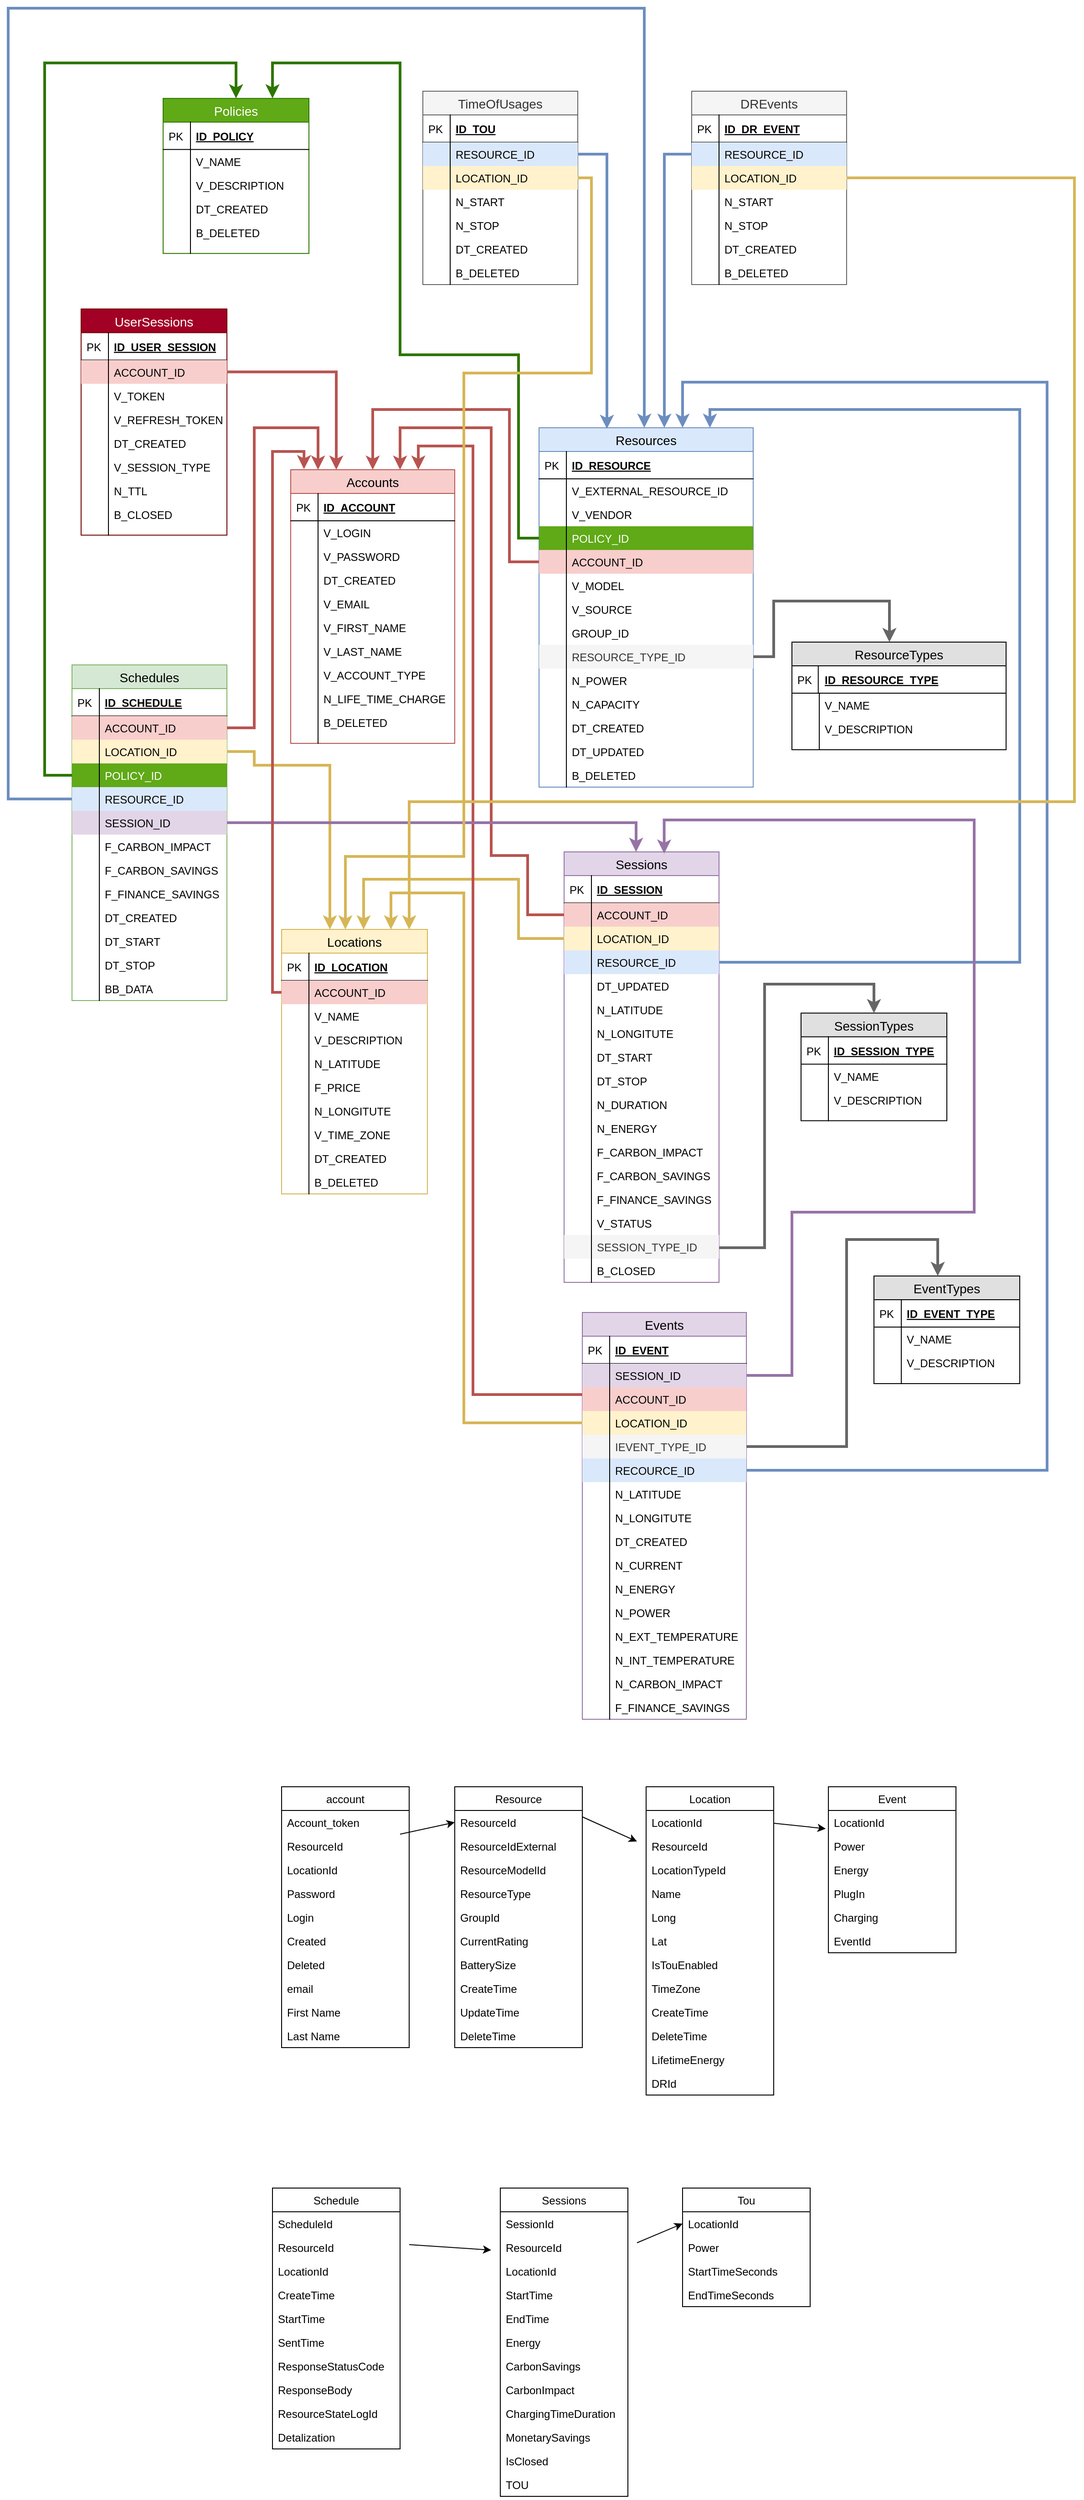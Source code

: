 <mxfile version="13.5.8" type="device"><diagram id="vXtzR7-bbjyTx3PzSgc_" name="Page-1"><mxGraphModel dx="595" dy="794" grid="1" gridSize="10" guides="1" tooltips="1" connect="1" arrows="1" fold="1" page="1" pageScale="1" pageWidth="827" pageHeight="1169" math="0" shadow="0"><root><mxCell id="0"/><mxCell id="1" parent="0"/><mxCell id="Yt5IUXvdklg-FkysrKNM-1" value="Resources" style="swimlane;fontStyle=0;childLayout=stackLayout;horizontal=1;startSize=26;fillColor=#dae8fc;horizontalStack=0;resizeParent=1;resizeParentMax=0;resizeLast=0;collapsible=1;marginBottom=0;swimlaneFillColor=#ffffff;align=center;fontSize=14;strokeColor=#6c8ebf;" parent="1" vertex="1"><mxGeometry x="1652.5" y="530" width="235" height="394" as="geometry"><mxRectangle x="1120" y="-900" width="100" height="26" as="alternateBounds"/></mxGeometry></mxCell><mxCell id="Yt5IUXvdklg-FkysrKNM-2" value="ID_RESOURCE" style="shape=partialRectangle;top=0;left=0;right=0;bottom=1;align=left;verticalAlign=middle;fillColor=none;spacingLeft=34;spacingRight=4;overflow=hidden;rotatable=0;points=[[0,0.5],[1,0.5]];portConstraint=eastwest;dropTarget=0;fontStyle=5;fontSize=12;" parent="Yt5IUXvdklg-FkysrKNM-1" vertex="1"><mxGeometry y="26" width="235" height="30" as="geometry"/></mxCell><mxCell id="Yt5IUXvdklg-FkysrKNM-3" value="PK" style="shape=partialRectangle;top=0;left=0;bottom=0;fillColor=none;align=left;verticalAlign=middle;spacingLeft=4;spacingRight=4;overflow=hidden;rotatable=0;points=[];portConstraint=eastwest;part=1;fontSize=12;" parent="Yt5IUXvdklg-FkysrKNM-2" vertex="1" connectable="0"><mxGeometry width="30" height="30" as="geometry"/></mxCell><mxCell id="Yt5IUXvdklg-FkysrKNM-4" value="V_EXTERNAL_RESOURCE_ID" style="shape=partialRectangle;top=0;left=0;right=0;bottom=0;align=left;verticalAlign=top;fillColor=none;spacingLeft=34;spacingRight=4;overflow=hidden;rotatable=0;points=[[0,0.5],[1,0.5]];portConstraint=eastwest;dropTarget=0;fontSize=12;" parent="Yt5IUXvdklg-FkysrKNM-1" vertex="1"><mxGeometry y="56" width="235" height="26" as="geometry"/></mxCell><mxCell id="Yt5IUXvdklg-FkysrKNM-5" value="" style="shape=partialRectangle;top=0;left=0;bottom=0;fillColor=none;align=left;verticalAlign=top;spacingLeft=4;spacingRight=4;overflow=hidden;rotatable=0;points=[];portConstraint=eastwest;part=1;fontSize=12;" parent="Yt5IUXvdklg-FkysrKNM-4" vertex="1" connectable="0"><mxGeometry width="30" height="26" as="geometry"/></mxCell><mxCell id="Yt5IUXvdklg-FkysrKNM-6" value="V_VENDOR" style="shape=partialRectangle;top=0;left=0;right=0;bottom=0;align=left;verticalAlign=top;fillColor=none;spacingLeft=34;spacingRight=4;overflow=hidden;rotatable=0;points=[[0,0.5],[1,0.5]];portConstraint=eastwest;dropTarget=0;fontSize=12;" parent="Yt5IUXvdklg-FkysrKNM-1" vertex="1"><mxGeometry y="82" width="235" height="26" as="geometry"/></mxCell><mxCell id="Yt5IUXvdklg-FkysrKNM-7" value="" style="shape=partialRectangle;top=0;left=0;bottom=0;fillColor=none;align=left;verticalAlign=top;spacingLeft=4;spacingRight=4;overflow=hidden;rotatable=0;points=[];portConstraint=eastwest;part=1;fontSize=12;" parent="Yt5IUXvdklg-FkysrKNM-6" vertex="1" connectable="0"><mxGeometry width="30" height="26" as="geometry"/></mxCell><mxCell id="Yt5IUXvdklg-FkysrKNM-8" value="POLICY_ID" style="shape=partialRectangle;top=0;left=0;right=0;bottom=0;align=left;verticalAlign=top;fillColor=#60a917;spacingLeft=34;spacingRight=4;overflow=hidden;rotatable=0;points=[[0,0.5],[1,0.5]];portConstraint=eastwest;dropTarget=0;fontSize=12;strokeColor=#2D7600;fontColor=#ffffff;" parent="Yt5IUXvdklg-FkysrKNM-1" vertex="1"><mxGeometry y="108" width="235" height="26" as="geometry"/></mxCell><mxCell id="Yt5IUXvdklg-FkysrKNM-9" value="" style="shape=partialRectangle;top=0;left=0;bottom=0;fillColor=none;align=left;verticalAlign=top;spacingLeft=4;spacingRight=4;overflow=hidden;rotatable=0;points=[];portConstraint=eastwest;part=1;fontSize=12;" parent="Yt5IUXvdklg-FkysrKNM-8" vertex="1" connectable="0"><mxGeometry width="30" height="26" as="geometry"/></mxCell><mxCell id="Yt5IUXvdklg-FkysrKNM-10" value="ACCOUNT_ID" style="shape=partialRectangle;top=0;left=0;right=0;bottom=0;align=left;verticalAlign=top;fillColor=#f8cecc;spacingLeft=34;spacingRight=4;overflow=hidden;rotatable=0;points=[[0,0.5],[1,0.5]];portConstraint=eastwest;dropTarget=0;fontSize=12;strokeColor=#b85450;" parent="Yt5IUXvdklg-FkysrKNM-1" vertex="1"><mxGeometry y="134" width="235" height="26" as="geometry"/></mxCell><mxCell id="Yt5IUXvdklg-FkysrKNM-11" value="" style="shape=partialRectangle;top=0;left=0;bottom=0;fillColor=none;align=left;verticalAlign=top;spacingLeft=4;spacingRight=4;overflow=hidden;rotatable=0;points=[];portConstraint=eastwest;part=1;fontSize=12;" parent="Yt5IUXvdklg-FkysrKNM-10" vertex="1" connectable="0"><mxGeometry width="30" height="26" as="geometry"/></mxCell><mxCell id="Yt5IUXvdklg-FkysrKNM-12" value="V_MODEL" style="shape=partialRectangle;top=0;left=0;right=0;bottom=0;align=left;verticalAlign=top;fillColor=none;spacingLeft=34;spacingRight=4;overflow=hidden;rotatable=0;points=[[0,0.5],[1,0.5]];portConstraint=eastwest;dropTarget=0;fontSize=12;" parent="Yt5IUXvdklg-FkysrKNM-1" vertex="1"><mxGeometry y="160" width="235" height="26" as="geometry"/></mxCell><mxCell id="Yt5IUXvdklg-FkysrKNM-13" value="" style="shape=partialRectangle;top=0;left=0;bottom=0;fillColor=none;align=left;verticalAlign=top;spacingLeft=4;spacingRight=4;overflow=hidden;rotatable=0;points=[];portConstraint=eastwest;part=1;fontSize=12;" parent="Yt5IUXvdklg-FkysrKNM-12" vertex="1" connectable="0"><mxGeometry width="30" height="26" as="geometry"/></mxCell><mxCell id="Yt5IUXvdklg-FkysrKNM-14" value="V_SOURCE" style="shape=partialRectangle;top=0;left=0;right=0;bottom=0;align=left;verticalAlign=top;fillColor=none;spacingLeft=34;spacingRight=4;overflow=hidden;rotatable=0;points=[[0,0.5],[1,0.5]];portConstraint=eastwest;dropTarget=0;fontSize=12;" parent="Yt5IUXvdklg-FkysrKNM-1" vertex="1"><mxGeometry y="186" width="235" height="26" as="geometry"/></mxCell><mxCell id="Yt5IUXvdklg-FkysrKNM-15" value="" style="shape=partialRectangle;top=0;left=0;bottom=0;fillColor=none;align=left;verticalAlign=top;spacingLeft=4;spacingRight=4;overflow=hidden;rotatable=0;points=[];portConstraint=eastwest;part=1;fontSize=12;" parent="Yt5IUXvdklg-FkysrKNM-14" vertex="1" connectable="0"><mxGeometry width="30" height="26" as="geometry"/></mxCell><mxCell id="Yt5IUXvdklg-FkysrKNM-16" value="GROUP_ID" style="shape=partialRectangle;top=0;left=0;right=0;bottom=0;align=left;verticalAlign=top;fillColor=none;spacingLeft=34;spacingRight=4;overflow=hidden;rotatable=0;points=[[0,0.5],[1,0.5]];portConstraint=eastwest;dropTarget=0;fontSize=12;" parent="Yt5IUXvdklg-FkysrKNM-1" vertex="1"><mxGeometry y="212" width="235" height="26" as="geometry"/></mxCell><mxCell id="Yt5IUXvdklg-FkysrKNM-17" value="" style="shape=partialRectangle;top=0;left=0;bottom=0;fillColor=none;align=left;verticalAlign=top;spacingLeft=4;spacingRight=4;overflow=hidden;rotatable=0;points=[];portConstraint=eastwest;part=1;fontSize=12;" parent="Yt5IUXvdklg-FkysrKNM-16" vertex="1" connectable="0"><mxGeometry width="30" height="26" as="geometry"/></mxCell><mxCell id="Yt5IUXvdklg-FkysrKNM-18" value="RESOURCE_TYPE_ID" style="shape=partialRectangle;top=0;left=0;right=0;bottom=0;align=left;verticalAlign=top;fillColor=#f5f5f5;spacingLeft=34;spacingRight=4;overflow=hidden;rotatable=0;points=[[0,0.5],[1,0.5]];portConstraint=eastwest;dropTarget=0;fontSize=12;strokeColor=#666666;fontColor=#333333;" parent="Yt5IUXvdklg-FkysrKNM-1" vertex="1"><mxGeometry y="238" width="235" height="26" as="geometry"/></mxCell><mxCell id="Yt5IUXvdklg-FkysrKNM-19" value="" style="shape=partialRectangle;top=0;left=0;bottom=0;fillColor=none;align=left;verticalAlign=top;spacingLeft=4;spacingRight=4;overflow=hidden;rotatable=0;points=[];portConstraint=eastwest;part=1;fontSize=12;" parent="Yt5IUXvdklg-FkysrKNM-18" vertex="1" connectable="0"><mxGeometry width="30" height="26" as="geometry"/></mxCell><mxCell id="Yt5IUXvdklg-FkysrKNM-20" value="N_POWER" style="shape=partialRectangle;top=0;left=0;right=0;bottom=0;align=left;verticalAlign=top;fillColor=none;spacingLeft=34;spacingRight=4;overflow=hidden;rotatable=0;points=[[0,0.5],[1,0.5]];portConstraint=eastwest;dropTarget=0;fontSize=12;" parent="Yt5IUXvdklg-FkysrKNM-1" vertex="1"><mxGeometry y="264" width="235" height="26" as="geometry"/></mxCell><mxCell id="Yt5IUXvdklg-FkysrKNM-21" value="" style="shape=partialRectangle;top=0;left=0;bottom=0;fillColor=none;align=left;verticalAlign=top;spacingLeft=4;spacingRight=4;overflow=hidden;rotatable=0;points=[];portConstraint=eastwest;part=1;fontSize=12;" parent="Yt5IUXvdklg-FkysrKNM-20" vertex="1" connectable="0"><mxGeometry width="30" height="26" as="geometry"/></mxCell><mxCell id="Yt5IUXvdklg-FkysrKNM-22" value="N_CAPACITY" style="shape=partialRectangle;top=0;left=0;right=0;bottom=0;align=left;verticalAlign=top;fillColor=none;spacingLeft=34;spacingRight=4;overflow=hidden;rotatable=0;points=[[0,0.5],[1,0.5]];portConstraint=eastwest;dropTarget=0;fontSize=12;" parent="Yt5IUXvdklg-FkysrKNM-1" vertex="1"><mxGeometry y="290" width="235" height="26" as="geometry"/></mxCell><mxCell id="Yt5IUXvdklg-FkysrKNM-23" value="" style="shape=partialRectangle;top=0;left=0;bottom=0;fillColor=none;align=left;verticalAlign=top;spacingLeft=4;spacingRight=4;overflow=hidden;rotatable=0;points=[];portConstraint=eastwest;part=1;fontSize=12;" parent="Yt5IUXvdklg-FkysrKNM-22" vertex="1" connectable="0"><mxGeometry width="30" height="26" as="geometry"/></mxCell><mxCell id="Yt5IUXvdklg-FkysrKNM-24" value="DT_CREATED" style="shape=partialRectangle;top=0;left=0;right=0;bottom=0;align=left;verticalAlign=top;fillColor=none;spacingLeft=34;spacingRight=4;overflow=hidden;rotatable=0;points=[[0,0.5],[1,0.5]];portConstraint=eastwest;dropTarget=0;fontSize=12;" parent="Yt5IUXvdklg-FkysrKNM-1" vertex="1"><mxGeometry y="316" width="235" height="26" as="geometry"/></mxCell><mxCell id="Yt5IUXvdklg-FkysrKNM-25" value="" style="shape=partialRectangle;top=0;left=0;bottom=0;fillColor=none;align=left;verticalAlign=top;spacingLeft=4;spacingRight=4;overflow=hidden;rotatable=0;points=[];portConstraint=eastwest;part=1;fontSize=12;" parent="Yt5IUXvdklg-FkysrKNM-24" vertex="1" connectable="0"><mxGeometry width="30" height="26" as="geometry"/></mxCell><mxCell id="Yt5IUXvdklg-FkysrKNM-26" value="DT_UPDATED" style="shape=partialRectangle;top=0;left=0;right=0;bottom=0;align=left;verticalAlign=top;fillColor=none;spacingLeft=34;spacingRight=4;overflow=hidden;rotatable=0;points=[[0,0.5],[1,0.5]];portConstraint=eastwest;dropTarget=0;fontSize=12;" parent="Yt5IUXvdklg-FkysrKNM-1" vertex="1"><mxGeometry y="342" width="235" height="26" as="geometry"/></mxCell><mxCell id="Yt5IUXvdklg-FkysrKNM-27" value="" style="shape=partialRectangle;top=0;left=0;bottom=0;fillColor=none;align=left;verticalAlign=top;spacingLeft=4;spacingRight=4;overflow=hidden;rotatable=0;points=[];portConstraint=eastwest;part=1;fontSize=12;" parent="Yt5IUXvdklg-FkysrKNM-26" vertex="1" connectable="0"><mxGeometry width="30" height="26" as="geometry"/></mxCell><mxCell id="Yt5IUXvdklg-FkysrKNM-28" value="B_DELETED" style="shape=partialRectangle;top=0;left=0;right=0;bottom=0;align=left;verticalAlign=top;fillColor=none;spacingLeft=34;spacingRight=4;overflow=hidden;rotatable=0;points=[[0,0.5],[1,0.5]];portConstraint=eastwest;dropTarget=0;fontSize=12;" parent="Yt5IUXvdklg-FkysrKNM-1" vertex="1"><mxGeometry y="368" width="235" height="26" as="geometry"/></mxCell><mxCell id="Yt5IUXvdklg-FkysrKNM-29" value="" style="shape=partialRectangle;top=0;left=0;bottom=0;fillColor=none;align=left;verticalAlign=top;spacingLeft=4;spacingRight=4;overflow=hidden;rotatable=0;points=[];portConstraint=eastwest;part=1;fontSize=12;" parent="Yt5IUXvdklg-FkysrKNM-28" vertex="1" connectable="0"><mxGeometry width="30" height="26" as="geometry"/></mxCell><mxCell id="u3vJl3cMUCyctBiY2KoB-1" value="DREvents" style="swimlane;fontStyle=0;childLayout=stackLayout;horizontal=1;startSize=26;fillColor=#f5f5f5;horizontalStack=0;resizeParent=1;resizeParentMax=0;resizeLast=0;collapsible=1;marginBottom=0;swimlaneFillColor=#ffffff;align=center;fontSize=14;strokeColor=#666666;fontColor=#333333;" vertex="1" parent="1"><mxGeometry x="1820" y="161" width="170" height="212" as="geometry"><mxRectangle x="640" y="-1330.218" width="130" height="26" as="alternateBounds"/></mxGeometry></mxCell><mxCell id="u3vJl3cMUCyctBiY2KoB-2" value="ID_DR_EVENT" style="shape=partialRectangle;top=0;left=0;right=0;bottom=1;align=left;verticalAlign=middle;fillColor=none;spacingLeft=34;spacingRight=4;overflow=hidden;rotatable=0;points=[[0,0.5],[1,0.5]];portConstraint=eastwest;dropTarget=0;fontStyle=5;fontSize=12;" vertex="1" parent="u3vJl3cMUCyctBiY2KoB-1"><mxGeometry y="26" width="170" height="30" as="geometry"/></mxCell><mxCell id="u3vJl3cMUCyctBiY2KoB-3" value="PK" style="shape=partialRectangle;top=0;left=0;bottom=0;fillColor=none;align=left;verticalAlign=middle;spacingLeft=4;spacingRight=4;overflow=hidden;rotatable=0;points=[];portConstraint=eastwest;part=1;fontSize=12;" vertex="1" connectable="0" parent="u3vJl3cMUCyctBiY2KoB-2"><mxGeometry width="30" height="30" as="geometry"/></mxCell><mxCell id="u3vJl3cMUCyctBiY2KoB-16" value="RESOURCE_ID" style="shape=partialRectangle;top=0;left=0;right=0;bottom=0;align=left;verticalAlign=top;fillColor=#dae8fc;spacingLeft=34;spacingRight=4;overflow=hidden;rotatable=0;points=[[0,0.5],[1,0.5]];portConstraint=eastwest;dropTarget=0;fontSize=12;strokeColor=#6c8ebf;" vertex="1" parent="u3vJl3cMUCyctBiY2KoB-1"><mxGeometry y="56" width="170" height="26" as="geometry"/></mxCell><mxCell id="u3vJl3cMUCyctBiY2KoB-17" value="" style="shape=partialRectangle;top=0;left=0;bottom=0;fillColor=none;align=left;verticalAlign=top;spacingLeft=4;spacingRight=4;overflow=hidden;rotatable=0;points=[];portConstraint=eastwest;part=1;fontSize=12;" vertex="1" connectable="0" parent="u3vJl3cMUCyctBiY2KoB-16"><mxGeometry width="30" height="26" as="geometry"/></mxCell><mxCell id="u3vJl3cMUCyctBiY2KoB-6" value="LOCATION_ID" style="shape=partialRectangle;top=0;left=0;right=0;bottom=0;align=left;verticalAlign=top;fillColor=#fff2cc;spacingLeft=34;spacingRight=4;overflow=hidden;rotatable=0;points=[[0,0.5],[1,0.5]];portConstraint=eastwest;dropTarget=0;fontSize=12;strokeColor=#d6b656;" vertex="1" parent="u3vJl3cMUCyctBiY2KoB-1"><mxGeometry y="82" width="170" height="26" as="geometry"/></mxCell><mxCell id="u3vJl3cMUCyctBiY2KoB-7" value="" style="shape=partialRectangle;top=0;left=0;bottom=0;fillColor=none;align=left;verticalAlign=top;spacingLeft=4;spacingRight=4;overflow=hidden;rotatable=0;points=[];portConstraint=eastwest;part=1;fontSize=12;" vertex="1" connectable="0" parent="u3vJl3cMUCyctBiY2KoB-6"><mxGeometry width="30" height="26" as="geometry"/></mxCell><mxCell id="u3vJl3cMUCyctBiY2KoB-8" value="N_START" style="shape=partialRectangle;top=0;left=0;right=0;bottom=0;align=left;verticalAlign=top;fillColor=none;spacingLeft=34;spacingRight=4;overflow=hidden;rotatable=0;points=[[0,0.5],[1,0.5]];portConstraint=eastwest;dropTarget=0;fontSize=12;" vertex="1" parent="u3vJl3cMUCyctBiY2KoB-1"><mxGeometry y="108" width="170" height="26" as="geometry"/></mxCell><mxCell id="u3vJl3cMUCyctBiY2KoB-9" value="" style="shape=partialRectangle;top=0;left=0;bottom=0;fillColor=none;align=left;verticalAlign=top;spacingLeft=4;spacingRight=4;overflow=hidden;rotatable=0;points=[];portConstraint=eastwest;part=1;fontSize=12;" vertex="1" connectable="0" parent="u3vJl3cMUCyctBiY2KoB-8"><mxGeometry width="30" height="26" as="geometry"/></mxCell><mxCell id="u3vJl3cMUCyctBiY2KoB-10" value="N_STOP" style="shape=partialRectangle;top=0;left=0;right=0;bottom=0;align=left;verticalAlign=top;fillColor=none;spacingLeft=34;spacingRight=4;overflow=hidden;rotatable=0;points=[[0,0.5],[1,0.5]];portConstraint=eastwest;dropTarget=0;fontSize=12;" vertex="1" parent="u3vJl3cMUCyctBiY2KoB-1"><mxGeometry y="134" width="170" height="26" as="geometry"/></mxCell><mxCell id="u3vJl3cMUCyctBiY2KoB-11" value="" style="shape=partialRectangle;top=0;left=0;bottom=0;fillColor=none;align=left;verticalAlign=top;spacingLeft=4;spacingRight=4;overflow=hidden;rotatable=0;points=[];portConstraint=eastwest;part=1;fontSize=12;" vertex="1" connectable="0" parent="u3vJl3cMUCyctBiY2KoB-10"><mxGeometry width="30" height="26" as="geometry"/></mxCell><mxCell id="u3vJl3cMUCyctBiY2KoB-12" value="DT_CREATED" style="shape=partialRectangle;top=0;left=0;right=0;bottom=0;align=left;verticalAlign=top;fillColor=none;spacingLeft=34;spacingRight=4;overflow=hidden;rotatable=0;points=[[0,0.5],[1,0.5]];portConstraint=eastwest;dropTarget=0;fontSize=12;" vertex="1" parent="u3vJl3cMUCyctBiY2KoB-1"><mxGeometry y="160" width="170" height="26" as="geometry"/></mxCell><mxCell id="u3vJl3cMUCyctBiY2KoB-13" value="" style="shape=partialRectangle;top=0;left=0;bottom=0;fillColor=none;align=left;verticalAlign=top;spacingLeft=4;spacingRight=4;overflow=hidden;rotatable=0;points=[];portConstraint=eastwest;part=1;fontSize=12;" vertex="1" connectable="0" parent="u3vJl3cMUCyctBiY2KoB-12"><mxGeometry width="30" height="26" as="geometry"/></mxCell><mxCell id="u3vJl3cMUCyctBiY2KoB-14" value="B_DELETED" style="shape=partialRectangle;top=0;left=0;right=0;bottom=0;align=left;verticalAlign=top;fillColor=none;spacingLeft=34;spacingRight=4;overflow=hidden;rotatable=0;points=[[0,0.5],[1,0.5]];portConstraint=eastwest;dropTarget=0;fontSize=12;" vertex="1" parent="u3vJl3cMUCyctBiY2KoB-1"><mxGeometry y="186" width="170" height="26" as="geometry"/></mxCell><mxCell id="u3vJl3cMUCyctBiY2KoB-15" value="" style="shape=partialRectangle;top=0;left=0;bottom=0;fillColor=none;align=left;verticalAlign=top;spacingLeft=4;spacingRight=4;overflow=hidden;rotatable=0;points=[];portConstraint=eastwest;part=1;fontSize=12;" vertex="1" connectable="0" parent="u3vJl3cMUCyctBiY2KoB-14"><mxGeometry width="30" height="26" as="geometry"/></mxCell><mxCell id="Yt5IUXvdklg-FkysrKNM-30" value="Resource" style="swimlane;fontStyle=0;childLayout=stackLayout;horizontal=1;startSize=26;fillColor=none;horizontalStack=0;resizeParent=1;resizeParentMax=0;resizeLast=0;collapsible=1;marginBottom=0;" parent="1" vertex="1"><mxGeometry x="1560" y="2020" width="140" height="286" as="geometry"/></mxCell><mxCell id="Yt5IUXvdklg-FkysrKNM-31" value="ResourceId" style="text;strokeColor=none;fillColor=none;align=left;verticalAlign=top;spacingLeft=4;spacingRight=4;overflow=hidden;rotatable=0;points=[[0,0.5],[1,0.5]];portConstraint=eastwest;" parent="Yt5IUXvdklg-FkysrKNM-30" vertex="1"><mxGeometry y="26" width="140" height="26" as="geometry"/></mxCell><mxCell id="Yt5IUXvdklg-FkysrKNM-32" value="ResourceIdExternal" style="text;strokeColor=none;fillColor=none;align=left;verticalAlign=top;spacingLeft=4;spacingRight=4;overflow=hidden;rotatable=0;points=[[0,0.5],[1,0.5]];portConstraint=eastwest;" parent="Yt5IUXvdklg-FkysrKNM-30" vertex="1"><mxGeometry y="52" width="140" height="26" as="geometry"/></mxCell><mxCell id="Yt5IUXvdklg-FkysrKNM-33" value="ResourceModelId" style="text;strokeColor=none;fillColor=none;align=left;verticalAlign=top;spacingLeft=4;spacingRight=4;overflow=hidden;rotatable=0;points=[[0,0.5],[1,0.5]];portConstraint=eastwest;" parent="Yt5IUXvdklg-FkysrKNM-30" vertex="1"><mxGeometry y="78" width="140" height="26" as="geometry"/></mxCell><mxCell id="Yt5IUXvdklg-FkysrKNM-34" value="ResourceType" style="text;strokeColor=none;fillColor=none;align=left;verticalAlign=top;spacingLeft=4;spacingRight=4;overflow=hidden;rotatable=0;points=[[0,0.5],[1,0.5]];portConstraint=eastwest;" parent="Yt5IUXvdklg-FkysrKNM-30" vertex="1"><mxGeometry y="104" width="140" height="26" as="geometry"/></mxCell><mxCell id="Yt5IUXvdklg-FkysrKNM-35" value="GroupId" style="text;strokeColor=none;fillColor=none;align=left;verticalAlign=top;spacingLeft=4;spacingRight=4;overflow=hidden;rotatable=0;points=[[0,0.5],[1,0.5]];portConstraint=eastwest;" parent="Yt5IUXvdklg-FkysrKNM-30" vertex="1"><mxGeometry y="130" width="140" height="26" as="geometry"/></mxCell><mxCell id="Yt5IUXvdklg-FkysrKNM-36" value="CurrentRating" style="text;strokeColor=none;fillColor=none;align=left;verticalAlign=top;spacingLeft=4;spacingRight=4;overflow=hidden;rotatable=0;points=[[0,0.5],[1,0.5]];portConstraint=eastwest;" parent="Yt5IUXvdklg-FkysrKNM-30" vertex="1"><mxGeometry y="156" width="140" height="26" as="geometry"/></mxCell><mxCell id="Yt5IUXvdklg-FkysrKNM-37" value="BatterySize" style="text;strokeColor=none;fillColor=none;align=left;verticalAlign=top;spacingLeft=4;spacingRight=4;overflow=hidden;rotatable=0;points=[[0,0.5],[1,0.5]];portConstraint=eastwest;" parent="Yt5IUXvdklg-FkysrKNM-30" vertex="1"><mxGeometry y="182" width="140" height="26" as="geometry"/></mxCell><mxCell id="Yt5IUXvdklg-FkysrKNM-38" value="CreateTime" style="text;strokeColor=none;fillColor=none;align=left;verticalAlign=top;spacingLeft=4;spacingRight=4;overflow=hidden;rotatable=0;points=[[0,0.5],[1,0.5]];portConstraint=eastwest;" parent="Yt5IUXvdklg-FkysrKNM-30" vertex="1"><mxGeometry y="208" width="140" height="26" as="geometry"/></mxCell><mxCell id="Yt5IUXvdklg-FkysrKNM-39" value="UpdateTime" style="text;strokeColor=none;fillColor=none;align=left;verticalAlign=top;spacingLeft=4;spacingRight=4;overflow=hidden;rotatable=0;points=[[0,0.5],[1,0.5]];portConstraint=eastwest;" parent="Yt5IUXvdklg-FkysrKNM-30" vertex="1"><mxGeometry y="234" width="140" height="26" as="geometry"/></mxCell><mxCell id="Yt5IUXvdklg-FkysrKNM-40" value="DeleteTime" style="text;strokeColor=none;fillColor=none;align=left;verticalAlign=top;spacingLeft=4;spacingRight=4;overflow=hidden;rotatable=0;points=[[0,0.5],[1,0.5]];portConstraint=eastwest;" parent="Yt5IUXvdklg-FkysrKNM-30" vertex="1"><mxGeometry y="260" width="140" height="26" as="geometry"/></mxCell><mxCell id="Yt5IUXvdklg-FkysrKNM-41" value="Location" style="swimlane;fontStyle=0;childLayout=stackLayout;horizontal=1;startSize=26;fillColor=none;horizontalStack=0;resizeParent=1;resizeParentMax=0;resizeLast=0;collapsible=1;marginBottom=0;" parent="1" vertex="1"><mxGeometry x="1770" y="2020" width="140" height="338" as="geometry"/></mxCell><mxCell id="Yt5IUXvdklg-FkysrKNM-42" value="LocationId" style="text;strokeColor=none;fillColor=none;align=left;verticalAlign=top;spacingLeft=4;spacingRight=4;overflow=hidden;rotatable=0;points=[[0,0.5],[1,0.5]];portConstraint=eastwest;" parent="Yt5IUXvdklg-FkysrKNM-41" vertex="1"><mxGeometry y="26" width="140" height="26" as="geometry"/></mxCell><mxCell id="Yt5IUXvdklg-FkysrKNM-43" value="ResourceId" style="text;strokeColor=none;fillColor=none;align=left;verticalAlign=top;spacingLeft=4;spacingRight=4;overflow=hidden;rotatable=0;points=[[0,0.5],[1,0.5]];portConstraint=eastwest;" parent="Yt5IUXvdklg-FkysrKNM-41" vertex="1"><mxGeometry y="52" width="140" height="26" as="geometry"/></mxCell><mxCell id="Yt5IUXvdklg-FkysrKNM-44" value="LocationTypeId" style="text;strokeColor=none;fillColor=none;align=left;verticalAlign=top;spacingLeft=4;spacingRight=4;overflow=hidden;rotatable=0;points=[[0,0.5],[1,0.5]];portConstraint=eastwest;" parent="Yt5IUXvdklg-FkysrKNM-41" vertex="1"><mxGeometry y="78" width="140" height="26" as="geometry"/></mxCell><mxCell id="Yt5IUXvdklg-FkysrKNM-45" value="Name" style="text;strokeColor=none;fillColor=none;align=left;verticalAlign=top;spacingLeft=4;spacingRight=4;overflow=hidden;rotatable=0;points=[[0,0.5],[1,0.5]];portConstraint=eastwest;" parent="Yt5IUXvdklg-FkysrKNM-41" vertex="1"><mxGeometry y="104" width="140" height="26" as="geometry"/></mxCell><mxCell id="Yt5IUXvdklg-FkysrKNM-46" value="Long" style="text;strokeColor=none;fillColor=none;align=left;verticalAlign=top;spacingLeft=4;spacingRight=4;overflow=hidden;rotatable=0;points=[[0,0.5],[1,0.5]];portConstraint=eastwest;" parent="Yt5IUXvdklg-FkysrKNM-41" vertex="1"><mxGeometry y="130" width="140" height="26" as="geometry"/></mxCell><mxCell id="Yt5IUXvdklg-FkysrKNM-47" value="Lat" style="text;strokeColor=none;fillColor=none;align=left;verticalAlign=top;spacingLeft=4;spacingRight=4;overflow=hidden;rotatable=0;points=[[0,0.5],[1,0.5]];portConstraint=eastwest;" parent="Yt5IUXvdklg-FkysrKNM-41" vertex="1"><mxGeometry y="156" width="140" height="26" as="geometry"/></mxCell><mxCell id="Yt5IUXvdklg-FkysrKNM-48" value="IsTouEnabled" style="text;strokeColor=none;fillColor=none;align=left;verticalAlign=top;spacingLeft=4;spacingRight=4;overflow=hidden;rotatable=0;points=[[0,0.5],[1,0.5]];portConstraint=eastwest;" parent="Yt5IUXvdklg-FkysrKNM-41" vertex="1"><mxGeometry y="182" width="140" height="26" as="geometry"/></mxCell><mxCell id="Yt5IUXvdklg-FkysrKNM-49" value="TimeZone" style="text;strokeColor=none;fillColor=none;align=left;verticalAlign=top;spacingLeft=4;spacingRight=4;overflow=hidden;rotatable=0;points=[[0,0.5],[1,0.5]];portConstraint=eastwest;" parent="Yt5IUXvdklg-FkysrKNM-41" vertex="1"><mxGeometry y="208" width="140" height="26" as="geometry"/></mxCell><mxCell id="Yt5IUXvdklg-FkysrKNM-50" value="CreateTime" style="text;strokeColor=none;fillColor=none;align=left;verticalAlign=top;spacingLeft=4;spacingRight=4;overflow=hidden;rotatable=0;points=[[0,0.5],[1,0.5]];portConstraint=eastwest;" parent="Yt5IUXvdklg-FkysrKNM-41" vertex="1"><mxGeometry y="234" width="140" height="26" as="geometry"/></mxCell><mxCell id="Yt5IUXvdklg-FkysrKNM-51" value="DeleteTime" style="text;strokeColor=none;fillColor=none;align=left;verticalAlign=top;spacingLeft=4;spacingRight=4;overflow=hidden;rotatable=0;points=[[0,0.5],[1,0.5]];portConstraint=eastwest;" parent="Yt5IUXvdklg-FkysrKNM-41" vertex="1"><mxGeometry y="260" width="140" height="26" as="geometry"/></mxCell><mxCell id="Yt5IUXvdklg-FkysrKNM-52" value="LifetimeEnergy" style="text;strokeColor=none;fillColor=none;align=left;verticalAlign=top;spacingLeft=4;spacingRight=4;overflow=hidden;rotatable=0;points=[[0,0.5],[1,0.5]];portConstraint=eastwest;" parent="Yt5IUXvdklg-FkysrKNM-41" vertex="1"><mxGeometry y="286" width="140" height="26" as="geometry"/></mxCell><mxCell id="Yt5IUXvdklg-FkysrKNM-53" value="DRId" style="text;strokeColor=none;fillColor=none;align=left;verticalAlign=top;spacingLeft=4;spacingRight=4;overflow=hidden;rotatable=0;points=[[0,0.5],[1,0.5]];portConstraint=eastwest;" parent="Yt5IUXvdklg-FkysrKNM-41" vertex="1"><mxGeometry y="312" width="140" height="26" as="geometry"/></mxCell><mxCell id="Yt5IUXvdklg-FkysrKNM-54" value="Schedule" style="swimlane;fontStyle=0;childLayout=stackLayout;horizontal=1;startSize=26;fillColor=none;horizontalStack=0;resizeParent=1;resizeParentMax=0;resizeLast=0;collapsible=1;marginBottom=0;" parent="1" vertex="1"><mxGeometry x="1360" y="2460" width="140" height="286" as="geometry"/></mxCell><mxCell id="Yt5IUXvdklg-FkysrKNM-55" value="ScheduleId" style="text;strokeColor=none;fillColor=none;align=left;verticalAlign=top;spacingLeft=4;spacingRight=4;overflow=hidden;rotatable=0;points=[[0,0.5],[1,0.5]];portConstraint=eastwest;" parent="Yt5IUXvdklg-FkysrKNM-54" vertex="1"><mxGeometry y="26" width="140" height="26" as="geometry"/></mxCell><mxCell id="Yt5IUXvdklg-FkysrKNM-56" value="ResourceId" style="text;strokeColor=none;fillColor=none;align=left;verticalAlign=top;spacingLeft=4;spacingRight=4;overflow=hidden;rotatable=0;points=[[0,0.5],[1,0.5]];portConstraint=eastwest;" parent="Yt5IUXvdklg-FkysrKNM-54" vertex="1"><mxGeometry y="52" width="140" height="26" as="geometry"/></mxCell><mxCell id="Yt5IUXvdklg-FkysrKNM-57" value="LocationId" style="text;strokeColor=none;fillColor=none;align=left;verticalAlign=top;spacingLeft=4;spacingRight=4;overflow=hidden;rotatable=0;points=[[0,0.5],[1,0.5]];portConstraint=eastwest;" parent="Yt5IUXvdklg-FkysrKNM-54" vertex="1"><mxGeometry y="78" width="140" height="26" as="geometry"/></mxCell><mxCell id="Yt5IUXvdklg-FkysrKNM-58" value="CreateTime" style="text;strokeColor=none;fillColor=none;align=left;verticalAlign=top;spacingLeft=4;spacingRight=4;overflow=hidden;rotatable=0;points=[[0,0.5],[1,0.5]];portConstraint=eastwest;" parent="Yt5IUXvdklg-FkysrKNM-54" vertex="1"><mxGeometry y="104" width="140" height="26" as="geometry"/></mxCell><mxCell id="Yt5IUXvdklg-FkysrKNM-59" value="StartTime" style="text;strokeColor=none;fillColor=none;align=left;verticalAlign=top;spacingLeft=4;spacingRight=4;overflow=hidden;rotatable=0;points=[[0,0.5],[1,0.5]];portConstraint=eastwest;" parent="Yt5IUXvdklg-FkysrKNM-54" vertex="1"><mxGeometry y="130" width="140" height="26" as="geometry"/></mxCell><mxCell id="Yt5IUXvdklg-FkysrKNM-60" value="SentTime" style="text;strokeColor=none;fillColor=none;align=left;verticalAlign=top;spacingLeft=4;spacingRight=4;overflow=hidden;rotatable=0;points=[[0,0.5],[1,0.5]];portConstraint=eastwest;" parent="Yt5IUXvdklg-FkysrKNM-54" vertex="1"><mxGeometry y="156" width="140" height="26" as="geometry"/></mxCell><mxCell id="Yt5IUXvdklg-FkysrKNM-61" value="ResponseStatusCode" style="text;strokeColor=none;fillColor=none;align=left;verticalAlign=top;spacingLeft=4;spacingRight=4;overflow=hidden;rotatable=0;points=[[0,0.5],[1,0.5]];portConstraint=eastwest;" parent="Yt5IUXvdklg-FkysrKNM-54" vertex="1"><mxGeometry y="182" width="140" height="26" as="geometry"/></mxCell><mxCell id="Yt5IUXvdklg-FkysrKNM-62" value="ResponseBody" style="text;strokeColor=none;fillColor=none;align=left;verticalAlign=top;spacingLeft=4;spacingRight=4;overflow=hidden;rotatable=0;points=[[0,0.5],[1,0.5]];portConstraint=eastwest;" parent="Yt5IUXvdklg-FkysrKNM-54" vertex="1"><mxGeometry y="208" width="140" height="26" as="geometry"/></mxCell><mxCell id="Yt5IUXvdklg-FkysrKNM-63" value="ResourceStateLogId" style="text;strokeColor=none;fillColor=none;align=left;verticalAlign=top;spacingLeft=4;spacingRight=4;overflow=hidden;rotatable=0;points=[[0,0.5],[1,0.5]];portConstraint=eastwest;" parent="Yt5IUXvdklg-FkysrKNM-54" vertex="1"><mxGeometry y="234" width="140" height="26" as="geometry"/></mxCell><mxCell id="Yt5IUXvdklg-FkysrKNM-64" value="Detalization" style="text;strokeColor=none;fillColor=none;align=left;verticalAlign=top;spacingLeft=4;spacingRight=4;overflow=hidden;rotatable=0;points=[[0,0.5],[1,0.5]];portConstraint=eastwest;" parent="Yt5IUXvdklg-FkysrKNM-54" vertex="1"><mxGeometry y="260" width="140" height="26" as="geometry"/></mxCell><mxCell id="Yt5IUXvdklg-FkysrKNM-65" value="Event" style="swimlane;fontStyle=0;childLayout=stackLayout;horizontal=1;startSize=26;fillColor=none;horizontalStack=0;resizeParent=1;resizeParentMax=0;resizeLast=0;collapsible=1;marginBottom=0;" parent="1" vertex="1"><mxGeometry x="1970" y="2020" width="140" height="182" as="geometry"/></mxCell><mxCell id="Yt5IUXvdklg-FkysrKNM-66" value="LocationId" style="text;strokeColor=none;fillColor=none;align=left;verticalAlign=top;spacingLeft=4;spacingRight=4;overflow=hidden;rotatable=0;points=[[0,0.5],[1,0.5]];portConstraint=eastwest;" parent="Yt5IUXvdklg-FkysrKNM-65" vertex="1"><mxGeometry y="26" width="140" height="26" as="geometry"/></mxCell><mxCell id="Yt5IUXvdklg-FkysrKNM-67" value="Power" style="text;strokeColor=none;fillColor=none;align=left;verticalAlign=top;spacingLeft=4;spacingRight=4;overflow=hidden;rotatable=0;points=[[0,0.5],[1,0.5]];portConstraint=eastwest;" parent="Yt5IUXvdklg-FkysrKNM-65" vertex="1"><mxGeometry y="52" width="140" height="26" as="geometry"/></mxCell><mxCell id="Yt5IUXvdklg-FkysrKNM-68" value="Energy " style="text;strokeColor=none;fillColor=none;align=left;verticalAlign=top;spacingLeft=4;spacingRight=4;overflow=hidden;rotatable=0;points=[[0,0.5],[1,0.5]];portConstraint=eastwest;" parent="Yt5IUXvdklg-FkysrKNM-65" vertex="1"><mxGeometry y="78" width="140" height="26" as="geometry"/></mxCell><mxCell id="Yt5IUXvdklg-FkysrKNM-69" value="PlugIn" style="text;strokeColor=none;fillColor=none;align=left;verticalAlign=top;spacingLeft=4;spacingRight=4;overflow=hidden;rotatable=0;points=[[0,0.5],[1,0.5]];portConstraint=eastwest;" parent="Yt5IUXvdklg-FkysrKNM-65" vertex="1"><mxGeometry y="104" width="140" height="26" as="geometry"/></mxCell><mxCell id="Yt5IUXvdklg-FkysrKNM-70" value="Charging" style="text;strokeColor=none;fillColor=none;align=left;verticalAlign=top;spacingLeft=4;spacingRight=4;overflow=hidden;rotatable=0;points=[[0,0.5],[1,0.5]];portConstraint=eastwest;" parent="Yt5IUXvdklg-FkysrKNM-65" vertex="1"><mxGeometry y="130" width="140" height="26" as="geometry"/></mxCell><mxCell id="Yt5IUXvdklg-FkysrKNM-71" value="EventId" style="text;strokeColor=none;fillColor=none;align=left;verticalAlign=top;spacingLeft=4;spacingRight=4;overflow=hidden;rotatable=0;points=[[0,0.5],[1,0.5]];portConstraint=eastwest;" parent="Yt5IUXvdklg-FkysrKNM-65" vertex="1"><mxGeometry y="156" width="140" height="26" as="geometry"/></mxCell><mxCell id="Yt5IUXvdklg-FkysrKNM-72" value="Sessions" style="swimlane;fontStyle=0;childLayout=stackLayout;horizontal=1;startSize=26;fillColor=none;horizontalStack=0;resizeParent=1;resizeParentMax=0;resizeLast=0;collapsible=1;marginBottom=0;" parent="1" vertex="1"><mxGeometry x="1610" y="2460" width="140" height="338" as="geometry"/></mxCell><mxCell id="Yt5IUXvdklg-FkysrKNM-73" value="SessionId" style="text;strokeColor=none;fillColor=none;align=left;verticalAlign=top;spacingLeft=4;spacingRight=4;overflow=hidden;rotatable=0;points=[[0,0.5],[1,0.5]];portConstraint=eastwest;" parent="Yt5IUXvdklg-FkysrKNM-72" vertex="1"><mxGeometry y="26" width="140" height="26" as="geometry"/></mxCell><mxCell id="Yt5IUXvdklg-FkysrKNM-74" value="ResourceId" style="text;strokeColor=none;fillColor=none;align=left;verticalAlign=top;spacingLeft=4;spacingRight=4;overflow=hidden;rotatable=0;points=[[0,0.5],[1,0.5]];portConstraint=eastwest;" parent="Yt5IUXvdklg-FkysrKNM-72" vertex="1"><mxGeometry y="52" width="140" height="26" as="geometry"/></mxCell><mxCell id="Yt5IUXvdklg-FkysrKNM-75" value="LocationId" style="text;strokeColor=none;fillColor=none;align=left;verticalAlign=top;spacingLeft=4;spacingRight=4;overflow=hidden;rotatable=0;points=[[0,0.5],[1,0.5]];portConstraint=eastwest;" parent="Yt5IUXvdklg-FkysrKNM-72" vertex="1"><mxGeometry y="78" width="140" height="26" as="geometry"/></mxCell><mxCell id="Yt5IUXvdklg-FkysrKNM-76" value="StartTime" style="text;strokeColor=none;fillColor=none;align=left;verticalAlign=top;spacingLeft=4;spacingRight=4;overflow=hidden;rotatable=0;points=[[0,0.5],[1,0.5]];portConstraint=eastwest;" parent="Yt5IUXvdklg-FkysrKNM-72" vertex="1"><mxGeometry y="104" width="140" height="26" as="geometry"/></mxCell><mxCell id="Yt5IUXvdklg-FkysrKNM-77" value="EndTime" style="text;strokeColor=none;fillColor=none;align=left;verticalAlign=top;spacingLeft=4;spacingRight=4;overflow=hidden;rotatable=0;points=[[0,0.5],[1,0.5]];portConstraint=eastwest;" parent="Yt5IUXvdklg-FkysrKNM-72" vertex="1"><mxGeometry y="130" width="140" height="26" as="geometry"/></mxCell><mxCell id="Yt5IUXvdklg-FkysrKNM-78" value="Energy" style="text;strokeColor=none;fillColor=none;align=left;verticalAlign=top;spacingLeft=4;spacingRight=4;overflow=hidden;rotatable=0;points=[[0,0.5],[1,0.5]];portConstraint=eastwest;" parent="Yt5IUXvdklg-FkysrKNM-72" vertex="1"><mxGeometry y="156" width="140" height="26" as="geometry"/></mxCell><mxCell id="Yt5IUXvdklg-FkysrKNM-79" value="CarbonSavings" style="text;strokeColor=none;fillColor=none;align=left;verticalAlign=top;spacingLeft=4;spacingRight=4;overflow=hidden;rotatable=0;points=[[0,0.5],[1,0.5]];portConstraint=eastwest;" parent="Yt5IUXvdklg-FkysrKNM-72" vertex="1"><mxGeometry y="182" width="140" height="26" as="geometry"/></mxCell><mxCell id="Yt5IUXvdklg-FkysrKNM-80" value="CarbonImpact" style="text;strokeColor=none;fillColor=none;align=left;verticalAlign=top;spacingLeft=4;spacingRight=4;overflow=hidden;rotatable=0;points=[[0,0.5],[1,0.5]];portConstraint=eastwest;" parent="Yt5IUXvdklg-FkysrKNM-72" vertex="1"><mxGeometry y="208" width="140" height="26" as="geometry"/></mxCell><mxCell id="Yt5IUXvdklg-FkysrKNM-81" value="ChargingTimeDuration" style="text;strokeColor=none;fillColor=none;align=left;verticalAlign=top;spacingLeft=4;spacingRight=4;overflow=hidden;rotatable=0;points=[[0,0.5],[1,0.5]];portConstraint=eastwest;" parent="Yt5IUXvdklg-FkysrKNM-72" vertex="1"><mxGeometry y="234" width="140" height="26" as="geometry"/></mxCell><mxCell id="Yt5IUXvdklg-FkysrKNM-82" value="MonetarySavings" style="text;strokeColor=none;fillColor=none;align=left;verticalAlign=top;spacingLeft=4;spacingRight=4;overflow=hidden;rotatable=0;points=[[0,0.5],[1,0.5]];portConstraint=eastwest;" parent="Yt5IUXvdklg-FkysrKNM-72" vertex="1"><mxGeometry y="260" width="140" height="26" as="geometry"/></mxCell><mxCell id="Yt5IUXvdklg-FkysrKNM-83" value="IsClosed" style="text;strokeColor=none;fillColor=none;align=left;verticalAlign=top;spacingLeft=4;spacingRight=4;overflow=hidden;rotatable=0;points=[[0,0.5],[1,0.5]];portConstraint=eastwest;" parent="Yt5IUXvdklg-FkysrKNM-72" vertex="1"><mxGeometry y="286" width="140" height="26" as="geometry"/></mxCell><mxCell id="Yt5IUXvdklg-FkysrKNM-84" value="TOU" style="text;strokeColor=none;fillColor=none;align=left;verticalAlign=top;spacingLeft=4;spacingRight=4;overflow=hidden;rotatable=0;points=[[0,0.5],[1,0.5]];portConstraint=eastwest;" parent="Yt5IUXvdklg-FkysrKNM-72" vertex="1"><mxGeometry y="312" width="140" height="26" as="geometry"/></mxCell><mxCell id="Yt5IUXvdklg-FkysrKNM-85" value="Tou" style="swimlane;fontStyle=0;childLayout=stackLayout;horizontal=1;startSize=26;fillColor=none;horizontalStack=0;resizeParent=1;resizeParentMax=0;resizeLast=0;collapsible=1;marginBottom=0;" parent="1" vertex="1"><mxGeometry x="1810" y="2460" width="140" height="130" as="geometry"/></mxCell><mxCell id="Yt5IUXvdklg-FkysrKNM-86" value="LocationId" style="text;strokeColor=none;fillColor=none;align=left;verticalAlign=top;spacingLeft=4;spacingRight=4;overflow=hidden;rotatable=0;points=[[0,0.5],[1,0.5]];portConstraint=eastwest;" parent="Yt5IUXvdklg-FkysrKNM-85" vertex="1"><mxGeometry y="26" width="140" height="26" as="geometry"/></mxCell><mxCell id="Yt5IUXvdklg-FkysrKNM-87" value="Power" style="text;strokeColor=none;fillColor=none;align=left;verticalAlign=top;spacingLeft=4;spacingRight=4;overflow=hidden;rotatable=0;points=[[0,0.5],[1,0.5]];portConstraint=eastwest;" parent="Yt5IUXvdklg-FkysrKNM-85" vertex="1"><mxGeometry y="52" width="140" height="26" as="geometry"/></mxCell><mxCell id="Yt5IUXvdklg-FkysrKNM-88" value="StartTimeSeconds" style="text;strokeColor=none;fillColor=none;align=left;verticalAlign=top;spacingLeft=4;spacingRight=4;overflow=hidden;rotatable=0;points=[[0,0.5],[1,0.5]];portConstraint=eastwest;" parent="Yt5IUXvdklg-FkysrKNM-85" vertex="1"><mxGeometry y="78" width="140" height="26" as="geometry"/></mxCell><mxCell id="Yt5IUXvdklg-FkysrKNM-89" value="EndTimeSeconds" style="text;strokeColor=none;fillColor=none;align=left;verticalAlign=top;spacingLeft=4;spacingRight=4;overflow=hidden;rotatable=0;points=[[0,0.5],[1,0.5]];portConstraint=eastwest;" parent="Yt5IUXvdklg-FkysrKNM-85" vertex="1"><mxGeometry y="104" width="140" height="26" as="geometry"/></mxCell><mxCell id="Yt5IUXvdklg-FkysrKNM-90" value="account" style="swimlane;fontStyle=0;childLayout=stackLayout;horizontal=1;startSize=26;fillColor=none;horizontalStack=0;resizeParent=1;resizeParentMax=0;resizeLast=0;collapsible=1;marginBottom=0;" parent="1" vertex="1"><mxGeometry x="1370" y="2020" width="140" height="286" as="geometry"/></mxCell><mxCell id="Yt5IUXvdklg-FkysrKNM-91" value="Account_token" style="text;strokeColor=none;fillColor=none;align=left;verticalAlign=top;spacingLeft=4;spacingRight=4;overflow=hidden;rotatable=0;points=[[0,0.5],[1,0.5]];portConstraint=eastwest;" parent="Yt5IUXvdklg-FkysrKNM-90" vertex="1"><mxGeometry y="26" width="140" height="26" as="geometry"/></mxCell><mxCell id="Yt5IUXvdklg-FkysrKNM-92" value="ResourceId" style="text;strokeColor=none;fillColor=none;align=left;verticalAlign=top;spacingLeft=4;spacingRight=4;overflow=hidden;rotatable=0;points=[[0,0.5],[1,0.5]];portConstraint=eastwest;" parent="Yt5IUXvdklg-FkysrKNM-90" vertex="1"><mxGeometry y="52" width="140" height="26" as="geometry"/></mxCell><mxCell id="Yt5IUXvdklg-FkysrKNM-93" value="LocationId" style="text;strokeColor=none;fillColor=none;align=left;verticalAlign=top;spacingLeft=4;spacingRight=4;overflow=hidden;rotatable=0;points=[[0,0.5],[1,0.5]];portConstraint=eastwest;" parent="Yt5IUXvdklg-FkysrKNM-90" vertex="1"><mxGeometry y="78" width="140" height="26" as="geometry"/></mxCell><mxCell id="Yt5IUXvdklg-FkysrKNM-94" value="Password" style="text;strokeColor=none;fillColor=none;align=left;verticalAlign=top;spacingLeft=4;spacingRight=4;overflow=hidden;rotatable=0;points=[[0,0.5],[1,0.5]];portConstraint=eastwest;" parent="Yt5IUXvdklg-FkysrKNM-90" vertex="1"><mxGeometry y="104" width="140" height="26" as="geometry"/></mxCell><mxCell id="Yt5IUXvdklg-FkysrKNM-95" value="Login" style="text;strokeColor=none;fillColor=none;align=left;verticalAlign=top;spacingLeft=4;spacingRight=4;overflow=hidden;rotatable=0;points=[[0,0.5],[1,0.5]];portConstraint=eastwest;" parent="Yt5IUXvdklg-FkysrKNM-90" vertex="1"><mxGeometry y="130" width="140" height="26" as="geometry"/></mxCell><mxCell id="Yt5IUXvdklg-FkysrKNM-96" value="Created" style="text;strokeColor=none;fillColor=none;align=left;verticalAlign=top;spacingLeft=4;spacingRight=4;overflow=hidden;rotatable=0;points=[[0,0.5],[1,0.5]];portConstraint=eastwest;" parent="Yt5IUXvdklg-FkysrKNM-90" vertex="1"><mxGeometry y="156" width="140" height="26" as="geometry"/></mxCell><mxCell id="Yt5IUXvdklg-FkysrKNM-97" value="Deleted" style="text;strokeColor=none;fillColor=none;align=left;verticalAlign=top;spacingLeft=4;spacingRight=4;overflow=hidden;rotatable=0;points=[[0,0.5],[1,0.5]];portConstraint=eastwest;" parent="Yt5IUXvdklg-FkysrKNM-90" vertex="1"><mxGeometry y="182" width="140" height="26" as="geometry"/></mxCell><mxCell id="Yt5IUXvdklg-FkysrKNM-98" value="email" style="text;strokeColor=none;fillColor=none;align=left;verticalAlign=top;spacingLeft=4;spacingRight=4;overflow=hidden;rotatable=0;points=[[0,0.5],[1,0.5]];portConstraint=eastwest;" parent="Yt5IUXvdklg-FkysrKNM-90" vertex="1"><mxGeometry y="208" width="140" height="26" as="geometry"/></mxCell><mxCell id="Yt5IUXvdklg-FkysrKNM-99" value="First Name" style="text;strokeColor=none;fillColor=none;align=left;verticalAlign=top;spacingLeft=4;spacingRight=4;overflow=hidden;rotatable=0;points=[[0,0.5],[1,0.5]];portConstraint=eastwest;" parent="Yt5IUXvdklg-FkysrKNM-90" vertex="1"><mxGeometry y="234" width="140" height="26" as="geometry"/></mxCell><mxCell id="Yt5IUXvdklg-FkysrKNM-100" value="Last Name" style="text;strokeColor=none;fillColor=none;align=left;verticalAlign=top;spacingLeft=4;spacingRight=4;overflow=hidden;rotatable=0;points=[[0,0.5],[1,0.5]];portConstraint=eastwest;" parent="Yt5IUXvdklg-FkysrKNM-90" vertex="1"><mxGeometry y="260" width="140" height="26" as="geometry"/></mxCell><mxCell id="Yt5IUXvdklg-FkysrKNM-101" value="" style="endArrow=classic;html=1;entryX=0;entryY=0.5;entryDx=0;entryDy=0;" parent="1" source="Yt5IUXvdklg-FkysrKNM-92" target="Yt5IUXvdklg-FkysrKNM-31" edge="1"><mxGeometry width="50" height="50" relative="1" as="geometry"><mxPoint x="1530" y="2420" as="sourcePoint"/><mxPoint x="1670" y="2380" as="targetPoint"/></mxGeometry></mxCell><mxCell id="Yt5IUXvdklg-FkysrKNM-102" value="" style="endArrow=classic;html=1;" parent="1" edge="1"><mxGeometry width="50" height="50" relative="1" as="geometry"><mxPoint x="1700" y="2053" as="sourcePoint"/><mxPoint x="1760" y="2080" as="targetPoint"/></mxGeometry></mxCell><mxCell id="Yt5IUXvdklg-FkysrKNM-103" value="" style="endArrow=classic;html=1;entryX=-0.021;entryY=0.769;entryDx=0;entryDy=0;entryPerimeter=0;" parent="1" target="Yt5IUXvdklg-FkysrKNM-66" edge="1"><mxGeometry width="50" height="50" relative="1" as="geometry"><mxPoint x="1910" y="2060" as="sourcePoint"/><mxPoint x="1970" y="2087" as="targetPoint"/></mxGeometry></mxCell><mxCell id="Yt5IUXvdklg-FkysrKNM-104" value="" style="endArrow=classic;html=1;" parent="1" edge="1"><mxGeometry width="50" height="50" relative="1" as="geometry"><mxPoint x="1510" y="2522" as="sourcePoint"/><mxPoint x="1600" y="2528" as="targetPoint"/></mxGeometry></mxCell><mxCell id="Yt5IUXvdklg-FkysrKNM-105" value="" style="endArrow=classic;html=1;entryX=0;entryY=0.5;entryDx=0;entryDy=0;" parent="1" target="Yt5IUXvdklg-FkysrKNM-86" edge="1"><mxGeometry width="50" height="50" relative="1" as="geometry"><mxPoint x="1760" y="2520" as="sourcePoint"/><mxPoint x="1610" y="2538" as="targetPoint"/></mxGeometry></mxCell><mxCell id="Yt5IUXvdklg-FkysrKNM-106" value="Accounts" style="swimlane;fontStyle=0;childLayout=stackLayout;horizontal=1;startSize=26;fillColor=#f8cecc;horizontalStack=0;resizeParent=1;resizeParentMax=0;resizeLast=0;collapsible=1;marginBottom=0;swimlaneFillColor=#ffffff;align=center;fontSize=14;strokeColor=#b85450;" parent="1" vertex="1"><mxGeometry x="1380" y="576" width="180" height="300" as="geometry"><mxRectangle x="880" y="-914" width="90" height="26" as="alternateBounds"/></mxGeometry></mxCell><mxCell id="Yt5IUXvdklg-FkysrKNM-107" value="ID_ACCOUNT" style="shape=partialRectangle;top=0;left=0;right=0;bottom=1;align=left;verticalAlign=middle;fillColor=none;spacingLeft=34;spacingRight=4;overflow=hidden;rotatable=0;points=[[0,0.5],[1,0.5]];portConstraint=eastwest;dropTarget=0;fontStyle=5;fontSize=12;" parent="Yt5IUXvdklg-FkysrKNM-106" vertex="1"><mxGeometry y="26" width="180" height="30" as="geometry"/></mxCell><mxCell id="Yt5IUXvdklg-FkysrKNM-108" value="PK" style="shape=partialRectangle;top=0;left=0;bottom=0;fillColor=none;align=left;verticalAlign=middle;spacingLeft=4;spacingRight=4;overflow=hidden;rotatable=0;points=[];portConstraint=eastwest;part=1;fontSize=12;" parent="Yt5IUXvdklg-FkysrKNM-107" vertex="1" connectable="0"><mxGeometry width="30" height="30" as="geometry"/></mxCell><mxCell id="Yt5IUXvdklg-FkysrKNM-109" value="V_LOGIN" style="shape=partialRectangle;top=0;left=0;right=0;bottom=0;align=left;verticalAlign=top;fillColor=none;spacingLeft=34;spacingRight=4;overflow=hidden;rotatable=0;points=[[0,0.5],[1,0.5]];portConstraint=eastwest;dropTarget=0;fontSize=12;" parent="Yt5IUXvdklg-FkysrKNM-106" vertex="1"><mxGeometry y="56" width="180" height="26" as="geometry"/></mxCell><mxCell id="Yt5IUXvdklg-FkysrKNM-110" value="" style="shape=partialRectangle;top=0;left=0;bottom=0;fillColor=none;align=left;verticalAlign=top;spacingLeft=4;spacingRight=4;overflow=hidden;rotatable=0;points=[];portConstraint=eastwest;part=1;fontSize=12;" parent="Yt5IUXvdklg-FkysrKNM-109" vertex="1" connectable="0"><mxGeometry width="30" height="26" as="geometry"/></mxCell><mxCell id="Yt5IUXvdklg-FkysrKNM-111" value="V_PASSWORD" style="shape=partialRectangle;top=0;left=0;right=0;bottom=0;align=left;verticalAlign=top;fillColor=none;spacingLeft=34;spacingRight=4;overflow=hidden;rotatable=0;points=[[0,0.5],[1,0.5]];portConstraint=eastwest;dropTarget=0;fontSize=12;" parent="Yt5IUXvdklg-FkysrKNM-106" vertex="1"><mxGeometry y="82" width="180" height="26" as="geometry"/></mxCell><mxCell id="Yt5IUXvdklg-FkysrKNM-112" value="" style="shape=partialRectangle;top=0;left=0;bottom=0;fillColor=none;align=left;verticalAlign=top;spacingLeft=4;spacingRight=4;overflow=hidden;rotatable=0;points=[];portConstraint=eastwest;part=1;fontSize=12;" parent="Yt5IUXvdklg-FkysrKNM-111" vertex="1" connectable="0"><mxGeometry width="30" height="26" as="geometry"/></mxCell><mxCell id="Yt5IUXvdklg-FkysrKNM-113" value="DT_CREATED" style="shape=partialRectangle;top=0;left=0;right=0;bottom=0;align=left;verticalAlign=top;fillColor=none;spacingLeft=34;spacingRight=4;overflow=hidden;rotatable=0;points=[[0,0.5],[1,0.5]];portConstraint=eastwest;dropTarget=0;fontSize=12;" parent="Yt5IUXvdklg-FkysrKNM-106" vertex="1"><mxGeometry y="108" width="180" height="26" as="geometry"/></mxCell><mxCell id="Yt5IUXvdklg-FkysrKNM-114" value="" style="shape=partialRectangle;top=0;left=0;bottom=0;fillColor=none;align=left;verticalAlign=top;spacingLeft=4;spacingRight=4;overflow=hidden;rotatable=0;points=[];portConstraint=eastwest;part=1;fontSize=12;" parent="Yt5IUXvdklg-FkysrKNM-113" vertex="1" connectable="0"><mxGeometry width="30" height="26" as="geometry"/></mxCell><mxCell id="Yt5IUXvdklg-FkysrKNM-115" value="V_EMAIL" style="shape=partialRectangle;top=0;left=0;right=0;bottom=0;align=left;verticalAlign=top;fillColor=none;spacingLeft=34;spacingRight=4;overflow=hidden;rotatable=0;points=[[0,0.5],[1,0.5]];portConstraint=eastwest;dropTarget=0;fontSize=12;" parent="Yt5IUXvdklg-FkysrKNM-106" vertex="1"><mxGeometry y="134" width="180" height="26" as="geometry"/></mxCell><mxCell id="Yt5IUXvdklg-FkysrKNM-116" value="" style="shape=partialRectangle;top=0;left=0;bottom=0;fillColor=none;align=left;verticalAlign=top;spacingLeft=4;spacingRight=4;overflow=hidden;rotatable=0;points=[];portConstraint=eastwest;part=1;fontSize=12;" parent="Yt5IUXvdklg-FkysrKNM-115" vertex="1" connectable="0"><mxGeometry width="30" height="26" as="geometry"/></mxCell><mxCell id="Yt5IUXvdklg-FkysrKNM-117" value="V_FIRST_NAME" style="shape=partialRectangle;top=0;left=0;right=0;bottom=0;align=left;verticalAlign=top;fillColor=none;spacingLeft=34;spacingRight=4;overflow=hidden;rotatable=0;points=[[0,0.5],[1,0.5]];portConstraint=eastwest;dropTarget=0;fontSize=12;" parent="Yt5IUXvdklg-FkysrKNM-106" vertex="1"><mxGeometry y="160" width="180" height="26" as="geometry"/></mxCell><mxCell id="Yt5IUXvdklg-FkysrKNM-118" value="" style="shape=partialRectangle;top=0;left=0;bottom=0;fillColor=none;align=left;verticalAlign=top;spacingLeft=4;spacingRight=4;overflow=hidden;rotatable=0;points=[];portConstraint=eastwest;part=1;fontSize=12;" parent="Yt5IUXvdklg-FkysrKNM-117" vertex="1" connectable="0"><mxGeometry width="30" height="26" as="geometry"/></mxCell><mxCell id="Yt5IUXvdklg-FkysrKNM-119" value="V_LAST_NAME" style="shape=partialRectangle;top=0;left=0;right=0;bottom=0;align=left;verticalAlign=top;fillColor=none;spacingLeft=34;spacingRight=4;overflow=hidden;rotatable=0;points=[[0,0.5],[1,0.5]];portConstraint=eastwest;dropTarget=0;fontSize=12;" parent="Yt5IUXvdklg-FkysrKNM-106" vertex="1"><mxGeometry y="186" width="180" height="26" as="geometry"/></mxCell><mxCell id="Yt5IUXvdklg-FkysrKNM-120" value="" style="shape=partialRectangle;top=0;left=0;bottom=0;fillColor=none;align=left;verticalAlign=top;spacingLeft=4;spacingRight=4;overflow=hidden;rotatable=0;points=[];portConstraint=eastwest;part=1;fontSize=12;" parent="Yt5IUXvdklg-FkysrKNM-119" vertex="1" connectable="0"><mxGeometry width="30" height="26" as="geometry"/></mxCell><mxCell id="Yt5IUXvdklg-FkysrKNM-121" value="V_ACCOUNT_TYPE" style="shape=partialRectangle;top=0;left=0;right=0;bottom=0;align=left;verticalAlign=top;fillColor=none;spacingLeft=34;spacingRight=4;overflow=hidden;rotatable=0;points=[[0,0.5],[1,0.5]];portConstraint=eastwest;dropTarget=0;fontSize=12;" parent="Yt5IUXvdklg-FkysrKNM-106" vertex="1"><mxGeometry y="212" width="180" height="26" as="geometry"/></mxCell><mxCell id="Yt5IUXvdklg-FkysrKNM-122" value="" style="shape=partialRectangle;top=0;left=0;bottom=0;fillColor=none;align=left;verticalAlign=top;spacingLeft=4;spacingRight=4;overflow=hidden;rotatable=0;points=[];portConstraint=eastwest;part=1;fontSize=12;" parent="Yt5IUXvdklg-FkysrKNM-121" vertex="1" connectable="0"><mxGeometry width="30" height="26" as="geometry"/></mxCell><mxCell id="Yt5IUXvdklg-FkysrKNM-123" value="N_LIFE_TIME_CHARGE" style="shape=partialRectangle;top=0;left=0;right=0;bottom=0;align=left;verticalAlign=top;fillColor=none;spacingLeft=34;spacingRight=4;overflow=hidden;rotatable=0;points=[[0,0.5],[1,0.5]];portConstraint=eastwest;dropTarget=0;fontSize=12;" parent="Yt5IUXvdklg-FkysrKNM-106" vertex="1"><mxGeometry y="238" width="180" height="26" as="geometry"/></mxCell><mxCell id="Yt5IUXvdklg-FkysrKNM-124" value="" style="shape=partialRectangle;top=0;left=0;bottom=0;fillColor=none;align=left;verticalAlign=top;spacingLeft=4;spacingRight=4;overflow=hidden;rotatable=0;points=[];portConstraint=eastwest;part=1;fontSize=12;" parent="Yt5IUXvdklg-FkysrKNM-123" vertex="1" connectable="0"><mxGeometry width="30" height="26" as="geometry"/></mxCell><mxCell id="Yt5IUXvdklg-FkysrKNM-125" value="B_DELETED" style="shape=partialRectangle;top=0;left=0;right=0;bottom=0;align=left;verticalAlign=top;fillColor=none;spacingLeft=34;spacingRight=4;overflow=hidden;rotatable=0;points=[[0,0.5],[1,0.5]];portConstraint=eastwest;dropTarget=0;fontSize=12;" parent="Yt5IUXvdklg-FkysrKNM-106" vertex="1"><mxGeometry y="264" width="180" height="26" as="geometry"/></mxCell><mxCell id="Yt5IUXvdklg-FkysrKNM-126" value="" style="shape=partialRectangle;top=0;left=0;bottom=0;fillColor=none;align=left;verticalAlign=top;spacingLeft=4;spacingRight=4;overflow=hidden;rotatable=0;points=[];portConstraint=eastwest;part=1;fontSize=12;" parent="Yt5IUXvdklg-FkysrKNM-125" vertex="1" connectable="0"><mxGeometry width="30" height="26" as="geometry"/></mxCell><mxCell id="Yt5IUXvdklg-FkysrKNM-127" value="" style="shape=partialRectangle;top=0;left=0;right=0;bottom=0;align=left;verticalAlign=top;fillColor=none;spacingLeft=34;spacingRight=4;overflow=hidden;rotatable=0;points=[[0,0.5],[1,0.5]];portConstraint=eastwest;dropTarget=0;fontSize=12;" parent="Yt5IUXvdklg-FkysrKNM-106" vertex="1"><mxGeometry y="290" width="180" height="10" as="geometry"/></mxCell><mxCell id="Yt5IUXvdklg-FkysrKNM-128" value="" style="shape=partialRectangle;top=0;left=0;bottom=0;fillColor=none;align=left;verticalAlign=top;spacingLeft=4;spacingRight=4;overflow=hidden;rotatable=0;points=[];portConstraint=eastwest;part=1;fontSize=12;" parent="Yt5IUXvdklg-FkysrKNM-127" vertex="1" connectable="0"><mxGeometry width="30" height="10" as="geometry"/></mxCell><mxCell id="Yt5IUXvdklg-FkysrKNM-129" value="ResourceTypes" style="swimlane;fontStyle=0;childLayout=stackLayout;horizontal=1;startSize=26;fillColor=#e0e0e0;horizontalStack=0;resizeParent=1;resizeParentMax=0;resizeLast=0;collapsible=1;marginBottom=0;swimlaneFillColor=#ffffff;align=center;fontSize=14;" parent="1" vertex="1"><mxGeometry x="1930" y="765" width="235" height="118" as="geometry"/></mxCell><mxCell id="Yt5IUXvdklg-FkysrKNM-130" value="ID_RESOURCE_TYPE" style="shape=partialRectangle;top=0;left=0;right=0;bottom=1;align=left;verticalAlign=middle;fillColor=none;spacingLeft=34;spacingRight=4;overflow=hidden;rotatable=0;points=[[0,0.5],[1,0.5]];portConstraint=eastwest;dropTarget=0;fontStyle=5;fontSize=12;" parent="Yt5IUXvdklg-FkysrKNM-129" vertex="1"><mxGeometry y="26" width="235" height="30" as="geometry"/></mxCell><mxCell id="Yt5IUXvdklg-FkysrKNM-131" value="PK" style="shape=partialRectangle;top=0;left=0;bottom=0;fillColor=none;align=left;verticalAlign=middle;spacingLeft=4;spacingRight=4;overflow=hidden;rotatable=0;points=[];portConstraint=eastwest;part=1;fontSize=12;" parent="Yt5IUXvdklg-FkysrKNM-130" vertex="1" connectable="0"><mxGeometry width="28.889" height="30" as="geometry"/></mxCell><mxCell id="Yt5IUXvdklg-FkysrKNM-132" value="V_NAME" style="shape=partialRectangle;top=0;left=0;right=0;bottom=0;align=left;verticalAlign=top;fillColor=none;spacingLeft=34;spacingRight=4;overflow=hidden;rotatable=0;points=[[0,0.5],[1,0.5]];portConstraint=eastwest;dropTarget=0;fontSize=12;" parent="Yt5IUXvdklg-FkysrKNM-129" vertex="1"><mxGeometry y="56" width="235" height="26" as="geometry"/></mxCell><mxCell id="Yt5IUXvdklg-FkysrKNM-133" value="" style="shape=partialRectangle;top=0;left=0;bottom=0;fillColor=none;align=left;verticalAlign=top;spacingLeft=4;spacingRight=4;overflow=hidden;rotatable=0;points=[];portConstraint=eastwest;part=1;fontSize=12;" parent="Yt5IUXvdklg-FkysrKNM-132" vertex="1" connectable="0"><mxGeometry width="30" height="26" as="geometry"/></mxCell><mxCell id="Yt5IUXvdklg-FkysrKNM-134" value="V_DESCRIPTION" style="shape=partialRectangle;top=0;left=0;right=0;bottom=0;align=left;verticalAlign=top;fillColor=none;spacingLeft=34;spacingRight=4;overflow=hidden;rotatable=0;points=[[0,0.5],[1,0.5]];portConstraint=eastwest;dropTarget=0;fontSize=12;" parent="Yt5IUXvdklg-FkysrKNM-129" vertex="1"><mxGeometry y="82" width="235" height="26" as="geometry"/></mxCell><mxCell id="Yt5IUXvdklg-FkysrKNM-135" value="" style="shape=partialRectangle;top=0;left=0;bottom=0;fillColor=none;align=left;verticalAlign=top;spacingLeft=4;spacingRight=4;overflow=hidden;rotatable=0;points=[];portConstraint=eastwest;part=1;fontSize=12;" parent="Yt5IUXvdklg-FkysrKNM-134" vertex="1" connectable="0"><mxGeometry width="30" height="26" as="geometry"/></mxCell><mxCell id="Yt5IUXvdklg-FkysrKNM-136" value="" style="shape=partialRectangle;top=0;left=0;right=0;bottom=0;align=left;verticalAlign=top;fillColor=none;spacingLeft=34;spacingRight=4;overflow=hidden;rotatable=0;points=[[0,0.5],[1,0.5]];portConstraint=eastwest;dropTarget=0;fontSize=12;" parent="Yt5IUXvdklg-FkysrKNM-129" vertex="1"><mxGeometry y="108" width="235" height="10" as="geometry"/></mxCell><mxCell id="Yt5IUXvdklg-FkysrKNM-137" value="" style="shape=partialRectangle;top=0;left=0;bottom=0;fillColor=none;align=left;verticalAlign=top;spacingLeft=4;spacingRight=4;overflow=hidden;rotatable=0;points=[];portConstraint=eastwest;part=1;fontSize=12;" parent="Yt5IUXvdklg-FkysrKNM-136" vertex="1" connectable="0"><mxGeometry width="30" height="10" as="geometry"/></mxCell><mxCell id="Yt5IUXvdklg-FkysrKNM-138" style="edgeStyle=orthogonalEdgeStyle;rounded=0;orthogonalLoop=1;jettySize=auto;html=1;strokeWidth=3;fillColor=#f5f5f5;strokeColor=#666666;" parent="1" source="Yt5IUXvdklg-FkysrKNM-18" target="Yt5IUXvdklg-FkysrKNM-129" edge="1"><mxGeometry relative="1" as="geometry"><Array as="points"><mxPoint x="1910" y="781"/><mxPoint x="1910" y="720"/><mxPoint x="2037" y="720"/></Array></mxGeometry></mxCell><mxCell id="Yt5IUXvdklg-FkysrKNM-139" value="Locations" style="swimlane;fontStyle=0;childLayout=stackLayout;horizontal=1;startSize=26;fillColor=#fff2cc;horizontalStack=0;resizeParent=1;resizeParentMax=0;resizeLast=0;collapsible=1;marginBottom=0;swimlaneFillColor=#ffffff;align=center;fontSize=14;strokeColor=#d6b656;" parent="1" vertex="1"><mxGeometry x="1370" y="1080" width="160" height="290" as="geometry"/></mxCell><mxCell id="Yt5IUXvdklg-FkysrKNM-140" value="ID_LOCATION" style="shape=partialRectangle;top=0;left=0;right=0;bottom=1;align=left;verticalAlign=middle;fillColor=none;spacingLeft=34;spacingRight=4;overflow=hidden;rotatable=0;points=[[0,0.5],[1,0.5]];portConstraint=eastwest;dropTarget=0;fontStyle=5;fontSize=12;" parent="Yt5IUXvdklg-FkysrKNM-139" vertex="1"><mxGeometry y="26" width="160" height="30" as="geometry"/></mxCell><mxCell id="Yt5IUXvdklg-FkysrKNM-141" value="PK" style="shape=partialRectangle;top=0;left=0;bottom=0;fillColor=none;align=left;verticalAlign=middle;spacingLeft=4;spacingRight=4;overflow=hidden;rotatable=0;points=[];portConstraint=eastwest;part=1;fontSize=12;" parent="Yt5IUXvdklg-FkysrKNM-140" vertex="1" connectable="0"><mxGeometry width="30" height="30" as="geometry"/></mxCell><mxCell id="Yt5IUXvdklg-FkysrKNM-142" value="ACCOUNT_ID" style="shape=partialRectangle;top=0;left=0;right=0;bottom=0;align=left;verticalAlign=top;fillColor=#f8cecc;spacingLeft=34;spacingRight=4;overflow=hidden;rotatable=0;points=[[0,0.5],[1,0.5]];portConstraint=eastwest;dropTarget=0;fontSize=12;strokeColor=#b85450;" parent="Yt5IUXvdklg-FkysrKNM-139" vertex="1"><mxGeometry y="56" width="160" height="26" as="geometry"/></mxCell><mxCell id="Yt5IUXvdklg-FkysrKNM-143" value="" style="shape=partialRectangle;top=0;left=0;bottom=0;fillColor=none;align=left;verticalAlign=top;spacingLeft=4;spacingRight=4;overflow=hidden;rotatable=0;points=[];portConstraint=eastwest;part=1;fontSize=12;" parent="Yt5IUXvdklg-FkysrKNM-142" vertex="1" connectable="0"><mxGeometry width="30" height="26" as="geometry"/></mxCell><mxCell id="Yt5IUXvdklg-FkysrKNM-144" value="V_NAME" style="shape=partialRectangle;top=0;left=0;right=0;bottom=0;align=left;verticalAlign=top;fillColor=none;spacingLeft=34;spacingRight=4;overflow=hidden;rotatable=0;points=[[0,0.5],[1,0.5]];portConstraint=eastwest;dropTarget=0;fontSize=12;" parent="Yt5IUXvdklg-FkysrKNM-139" vertex="1"><mxGeometry y="82" width="160" height="26" as="geometry"/></mxCell><mxCell id="Yt5IUXvdklg-FkysrKNM-145" value="" style="shape=partialRectangle;top=0;left=0;bottom=0;fillColor=none;align=left;verticalAlign=top;spacingLeft=4;spacingRight=4;overflow=hidden;rotatable=0;points=[];portConstraint=eastwest;part=1;fontSize=12;" parent="Yt5IUXvdklg-FkysrKNM-144" vertex="1" connectable="0"><mxGeometry width="30" height="26" as="geometry"/></mxCell><mxCell id="Yt5IUXvdklg-FkysrKNM-146" value="V_DESCRIPTION" style="shape=partialRectangle;top=0;left=0;right=0;bottom=0;align=left;verticalAlign=top;fillColor=none;spacingLeft=34;spacingRight=4;overflow=hidden;rotatable=0;points=[[0,0.5],[1,0.5]];portConstraint=eastwest;dropTarget=0;fontSize=12;" parent="Yt5IUXvdklg-FkysrKNM-139" vertex="1"><mxGeometry y="108" width="160" height="26" as="geometry"/></mxCell><mxCell id="Yt5IUXvdklg-FkysrKNM-147" value="" style="shape=partialRectangle;top=0;left=0;bottom=0;fillColor=none;align=left;verticalAlign=top;spacingLeft=4;spacingRight=4;overflow=hidden;rotatable=0;points=[];portConstraint=eastwest;part=1;fontSize=12;" parent="Yt5IUXvdklg-FkysrKNM-146" vertex="1" connectable="0"><mxGeometry width="30" height="26" as="geometry"/></mxCell><mxCell id="Yt5IUXvdklg-FkysrKNM-148" value="N_LATITUDE" style="shape=partialRectangle;top=0;left=0;right=0;bottom=0;align=left;verticalAlign=top;fillColor=none;spacingLeft=34;spacingRight=4;overflow=hidden;rotatable=0;points=[[0,0.5],[1,0.5]];portConstraint=eastwest;dropTarget=0;fontSize=12;" parent="Yt5IUXvdklg-FkysrKNM-139" vertex="1"><mxGeometry y="134" width="160" height="26" as="geometry"/></mxCell><mxCell id="Yt5IUXvdklg-FkysrKNM-149" value="" style="shape=partialRectangle;top=0;left=0;bottom=0;fillColor=none;align=left;verticalAlign=top;spacingLeft=4;spacingRight=4;overflow=hidden;rotatable=0;points=[];portConstraint=eastwest;part=1;fontSize=12;" parent="Yt5IUXvdklg-FkysrKNM-148" vertex="1" connectable="0"><mxGeometry width="30" height="26" as="geometry"/></mxCell><mxCell id="Yt5IUXvdklg-FkysrKNM-150" value="F_PRICE" style="shape=partialRectangle;top=0;left=0;right=0;bottom=0;align=left;verticalAlign=top;fillColor=none;spacingLeft=34;spacingRight=4;overflow=hidden;rotatable=0;points=[[0,0.5],[1,0.5]];portConstraint=eastwest;dropTarget=0;fontSize=12;" parent="Yt5IUXvdklg-FkysrKNM-139" vertex="1"><mxGeometry y="160" width="160" height="26" as="geometry"/></mxCell><mxCell id="Yt5IUXvdklg-FkysrKNM-151" value="" style="shape=partialRectangle;top=0;left=0;bottom=0;fillColor=none;align=left;verticalAlign=top;spacingLeft=4;spacingRight=4;overflow=hidden;rotatable=0;points=[];portConstraint=eastwest;part=1;fontSize=12;" parent="Yt5IUXvdklg-FkysrKNM-150" vertex="1" connectable="0"><mxGeometry width="30" height="26" as="geometry"/></mxCell><mxCell id="Yt5IUXvdklg-FkysrKNM-152" value="N_LONGITUTE" style="shape=partialRectangle;top=0;left=0;right=0;bottom=0;align=left;verticalAlign=top;fillColor=none;spacingLeft=34;spacingRight=4;overflow=hidden;rotatable=0;points=[[0,0.5],[1,0.5]];portConstraint=eastwest;dropTarget=0;fontSize=12;" parent="Yt5IUXvdklg-FkysrKNM-139" vertex="1"><mxGeometry y="186" width="160" height="26" as="geometry"/></mxCell><mxCell id="Yt5IUXvdklg-FkysrKNM-153" value="" style="shape=partialRectangle;top=0;left=0;bottom=0;fillColor=none;align=left;verticalAlign=top;spacingLeft=4;spacingRight=4;overflow=hidden;rotatable=0;points=[];portConstraint=eastwest;part=1;fontSize=12;" parent="Yt5IUXvdklg-FkysrKNM-152" vertex="1" connectable="0"><mxGeometry width="30" height="26" as="geometry"/></mxCell><mxCell id="Yt5IUXvdklg-FkysrKNM-154" value="V_TIME_ZONE" style="shape=partialRectangle;top=0;left=0;right=0;bottom=0;align=left;verticalAlign=top;fillColor=none;spacingLeft=34;spacingRight=4;overflow=hidden;rotatable=0;points=[[0,0.5],[1,0.5]];portConstraint=eastwest;dropTarget=0;fontSize=12;" parent="Yt5IUXvdklg-FkysrKNM-139" vertex="1"><mxGeometry y="212" width="160" height="26" as="geometry"/></mxCell><mxCell id="Yt5IUXvdklg-FkysrKNM-155" value="" style="shape=partialRectangle;top=0;left=0;bottom=0;fillColor=none;align=left;verticalAlign=top;spacingLeft=4;spacingRight=4;overflow=hidden;rotatable=0;points=[];portConstraint=eastwest;part=1;fontSize=12;" parent="Yt5IUXvdklg-FkysrKNM-154" vertex="1" connectable="0"><mxGeometry width="30" height="26" as="geometry"/></mxCell><mxCell id="Yt5IUXvdklg-FkysrKNM-156" value="DT_CREATED" style="shape=partialRectangle;top=0;left=0;right=0;bottom=0;align=left;verticalAlign=top;fillColor=none;spacingLeft=34;spacingRight=4;overflow=hidden;rotatable=0;points=[[0,0.5],[1,0.5]];portConstraint=eastwest;dropTarget=0;fontSize=12;" parent="Yt5IUXvdklg-FkysrKNM-139" vertex="1"><mxGeometry y="238" width="160" height="26" as="geometry"/></mxCell><mxCell id="Yt5IUXvdklg-FkysrKNM-157" value="" style="shape=partialRectangle;top=0;left=0;bottom=0;fillColor=none;align=left;verticalAlign=top;spacingLeft=4;spacingRight=4;overflow=hidden;rotatable=0;points=[];portConstraint=eastwest;part=1;fontSize=12;" parent="Yt5IUXvdklg-FkysrKNM-156" vertex="1" connectable="0"><mxGeometry width="30" height="26" as="geometry"/></mxCell><mxCell id="Yt5IUXvdklg-FkysrKNM-158" value="B_DELETED" style="shape=partialRectangle;top=0;left=0;right=0;bottom=0;align=left;verticalAlign=top;fillColor=none;spacingLeft=34;spacingRight=4;overflow=hidden;rotatable=0;points=[[0,0.5],[1,0.5]];portConstraint=eastwest;dropTarget=0;fontSize=12;" parent="Yt5IUXvdklg-FkysrKNM-139" vertex="1"><mxGeometry y="264" width="160" height="26" as="geometry"/></mxCell><mxCell id="Yt5IUXvdklg-FkysrKNM-159" value="" style="shape=partialRectangle;top=0;left=0;bottom=0;fillColor=none;align=left;verticalAlign=top;spacingLeft=4;spacingRight=4;overflow=hidden;rotatable=0;points=[];portConstraint=eastwest;part=1;fontSize=12;" parent="Yt5IUXvdklg-FkysrKNM-158" vertex="1" connectable="0"><mxGeometry width="30" height="26" as="geometry"/></mxCell><mxCell id="Yt5IUXvdklg-FkysrKNM-160" value="Events" style="swimlane;fontStyle=0;childLayout=stackLayout;horizontal=1;startSize=26;fillColor=#e1d5e7;horizontalStack=0;resizeParent=1;resizeParentMax=0;resizeLast=0;collapsible=1;marginBottom=0;swimlaneFillColor=#ffffff;align=center;fontSize=14;strokeColor=#9673a6;" parent="1" vertex="1"><mxGeometry x="1700" y="1500" width="180" height="446" as="geometry"/></mxCell><mxCell id="Yt5IUXvdklg-FkysrKNM-161" value="ID_EVENT" style="shape=partialRectangle;top=0;left=0;right=0;bottom=1;align=left;verticalAlign=middle;fillColor=none;spacingLeft=34;spacingRight=4;overflow=hidden;rotatable=0;points=[[0,0.5],[1,0.5]];portConstraint=eastwest;dropTarget=0;fontStyle=5;fontSize=12;" parent="Yt5IUXvdklg-FkysrKNM-160" vertex="1"><mxGeometry y="26" width="180" height="30" as="geometry"/></mxCell><mxCell id="Yt5IUXvdklg-FkysrKNM-162" value="PK" style="shape=partialRectangle;top=0;left=0;bottom=0;fillColor=none;align=left;verticalAlign=middle;spacingLeft=4;spacingRight=4;overflow=hidden;rotatable=0;points=[];portConstraint=eastwest;part=1;fontSize=12;" parent="Yt5IUXvdklg-FkysrKNM-161" vertex="1" connectable="0"><mxGeometry width="30" height="30" as="geometry"/></mxCell><mxCell id="Yt5IUXvdklg-FkysrKNM-163" value="SESSION_ID" style="shape=partialRectangle;top=0;left=0;right=0;bottom=0;align=left;verticalAlign=top;fillColor=#e1d5e7;spacingLeft=34;spacingRight=4;overflow=hidden;rotatable=0;points=[[0,0.5],[1,0.5]];portConstraint=eastwest;dropTarget=0;fontSize=12;strokeColor=#9673a6;" parent="Yt5IUXvdklg-FkysrKNM-160" vertex="1"><mxGeometry y="56" width="180" height="26" as="geometry"/></mxCell><mxCell id="Yt5IUXvdklg-FkysrKNM-164" value="" style="shape=partialRectangle;top=0;left=0;bottom=0;fillColor=none;align=left;verticalAlign=top;spacingLeft=4;spacingRight=4;overflow=hidden;rotatable=0;points=[];portConstraint=eastwest;part=1;fontSize=12;" parent="Yt5IUXvdklg-FkysrKNM-163" vertex="1" connectable="0"><mxGeometry width="30" height="26" as="geometry"/></mxCell><mxCell id="Yt5IUXvdklg-FkysrKNM-165" value="ACCOUNT_ID" style="shape=partialRectangle;top=0;left=0;right=0;bottom=0;align=left;verticalAlign=top;fillColor=#f8cecc;spacingLeft=34;spacingRight=4;overflow=hidden;rotatable=0;points=[[0,0.5],[1,0.5]];portConstraint=eastwest;dropTarget=0;fontSize=12;strokeColor=#b85450;" parent="Yt5IUXvdklg-FkysrKNM-160" vertex="1"><mxGeometry y="82" width="180" height="26" as="geometry"/></mxCell><mxCell id="Yt5IUXvdklg-FkysrKNM-166" value="" style="shape=partialRectangle;top=0;left=0;bottom=0;fillColor=none;align=left;verticalAlign=top;spacingLeft=4;spacingRight=4;overflow=hidden;rotatable=0;points=[];portConstraint=eastwest;part=1;fontSize=12;" parent="Yt5IUXvdklg-FkysrKNM-165" vertex="1" connectable="0"><mxGeometry width="30" height="26" as="geometry"/></mxCell><mxCell id="Yt5IUXvdklg-FkysrKNM-167" value="LOCATION_ID" style="shape=partialRectangle;top=0;left=0;right=0;bottom=0;align=left;verticalAlign=top;fillColor=#fff2cc;spacingLeft=34;spacingRight=4;overflow=hidden;rotatable=0;points=[[0,0.5],[1,0.5]];portConstraint=eastwest;dropTarget=0;fontSize=12;strokeColor=#d6b656;" parent="Yt5IUXvdklg-FkysrKNM-160" vertex="1"><mxGeometry y="108" width="180" height="26" as="geometry"/></mxCell><mxCell id="Yt5IUXvdklg-FkysrKNM-168" value="" style="shape=partialRectangle;top=0;left=0;bottom=0;fillColor=none;align=left;verticalAlign=top;spacingLeft=4;spacingRight=4;overflow=hidden;rotatable=0;points=[];portConstraint=eastwest;part=1;fontSize=12;" parent="Yt5IUXvdklg-FkysrKNM-167" vertex="1" connectable="0"><mxGeometry width="30" height="26" as="geometry"/></mxCell><mxCell id="Yt5IUXvdklg-FkysrKNM-169" value="IEVENT_TYPE_ID" style="shape=partialRectangle;top=0;left=0;right=0;bottom=0;align=left;verticalAlign=top;fillColor=#f5f5f5;spacingLeft=34;spacingRight=4;overflow=hidden;rotatable=0;points=[[0,0.5],[1,0.5]];portConstraint=eastwest;dropTarget=0;fontSize=12;strokeColor=#666666;fontColor=#333333;" parent="Yt5IUXvdklg-FkysrKNM-160" vertex="1"><mxGeometry y="134" width="180" height="26" as="geometry"/></mxCell><mxCell id="Yt5IUXvdklg-FkysrKNM-170" value="" style="shape=partialRectangle;top=0;left=0;bottom=0;fillColor=none;align=left;verticalAlign=top;spacingLeft=4;spacingRight=4;overflow=hidden;rotatable=0;points=[];portConstraint=eastwest;part=1;fontSize=12;" parent="Yt5IUXvdklg-FkysrKNM-169" vertex="1" connectable="0"><mxGeometry width="30" height="26" as="geometry"/></mxCell><mxCell id="Yt5IUXvdklg-FkysrKNM-171" value="RECOURCE_ID" style="shape=partialRectangle;top=0;left=0;right=0;bottom=0;align=left;verticalAlign=top;fillColor=#dae8fc;spacingLeft=34;spacingRight=4;overflow=hidden;rotatable=0;points=[[0,0.5],[1,0.5]];portConstraint=eastwest;dropTarget=0;fontSize=12;strokeColor=#6c8ebf;" parent="Yt5IUXvdklg-FkysrKNM-160" vertex="1"><mxGeometry y="160" width="180" height="26" as="geometry"/></mxCell><mxCell id="Yt5IUXvdklg-FkysrKNM-172" value="" style="shape=partialRectangle;top=0;left=0;bottom=0;fillColor=none;align=left;verticalAlign=top;spacingLeft=4;spacingRight=4;overflow=hidden;rotatable=0;points=[];portConstraint=eastwest;part=1;fontSize=12;" parent="Yt5IUXvdklg-FkysrKNM-171" vertex="1" connectable="0"><mxGeometry width="30" height="26" as="geometry"/></mxCell><mxCell id="Yt5IUXvdklg-FkysrKNM-173" value="N_LATITUDE" style="shape=partialRectangle;top=0;left=0;right=0;bottom=0;align=left;verticalAlign=top;fillColor=none;spacingLeft=34;spacingRight=4;overflow=hidden;rotatable=0;points=[[0,0.5],[1,0.5]];portConstraint=eastwest;dropTarget=0;fontSize=12;" parent="Yt5IUXvdklg-FkysrKNM-160" vertex="1"><mxGeometry y="186" width="180" height="26" as="geometry"/></mxCell><mxCell id="Yt5IUXvdklg-FkysrKNM-174" value="" style="shape=partialRectangle;top=0;left=0;bottom=0;fillColor=none;align=left;verticalAlign=top;spacingLeft=4;spacingRight=4;overflow=hidden;rotatable=0;points=[];portConstraint=eastwest;part=1;fontSize=12;" parent="Yt5IUXvdklg-FkysrKNM-173" vertex="1" connectable="0"><mxGeometry width="30" height="26" as="geometry"/></mxCell><mxCell id="Yt5IUXvdklg-FkysrKNM-175" value="N_LONGITUTE" style="shape=partialRectangle;top=0;left=0;right=0;bottom=0;align=left;verticalAlign=top;fillColor=none;spacingLeft=34;spacingRight=4;overflow=hidden;rotatable=0;points=[[0,0.5],[1,0.5]];portConstraint=eastwest;dropTarget=0;fontSize=12;" parent="Yt5IUXvdklg-FkysrKNM-160" vertex="1"><mxGeometry y="212" width="180" height="26" as="geometry"/></mxCell><mxCell id="Yt5IUXvdklg-FkysrKNM-176" value="" style="shape=partialRectangle;top=0;left=0;bottom=0;fillColor=none;align=left;verticalAlign=top;spacingLeft=4;spacingRight=4;overflow=hidden;rotatable=0;points=[];portConstraint=eastwest;part=1;fontSize=12;" parent="Yt5IUXvdklg-FkysrKNM-175" vertex="1" connectable="0"><mxGeometry width="30" height="26" as="geometry"/></mxCell><mxCell id="Yt5IUXvdklg-FkysrKNM-177" value="DT_CREATED" style="shape=partialRectangle;top=0;left=0;right=0;bottom=0;align=left;verticalAlign=top;fillColor=none;spacingLeft=34;spacingRight=4;overflow=hidden;rotatable=0;points=[[0,0.5],[1,0.5]];portConstraint=eastwest;dropTarget=0;fontSize=12;" parent="Yt5IUXvdklg-FkysrKNM-160" vertex="1"><mxGeometry y="238" width="180" height="26" as="geometry"/></mxCell><mxCell id="Yt5IUXvdklg-FkysrKNM-178" value="" style="shape=partialRectangle;top=0;left=0;bottom=0;fillColor=none;align=left;verticalAlign=top;spacingLeft=4;spacingRight=4;overflow=hidden;rotatable=0;points=[];portConstraint=eastwest;part=1;fontSize=12;" parent="Yt5IUXvdklg-FkysrKNM-177" vertex="1" connectable="0"><mxGeometry width="30" height="26" as="geometry"/></mxCell><mxCell id="Yt5IUXvdklg-FkysrKNM-179" value="N_CURRENT" style="shape=partialRectangle;top=0;left=0;right=0;bottom=0;align=left;verticalAlign=top;fillColor=none;spacingLeft=34;spacingRight=4;overflow=hidden;rotatable=0;points=[[0,0.5],[1,0.5]];portConstraint=eastwest;dropTarget=0;fontSize=12;" parent="Yt5IUXvdklg-FkysrKNM-160" vertex="1"><mxGeometry y="264" width="180" height="26" as="geometry"/></mxCell><mxCell id="Yt5IUXvdklg-FkysrKNM-180" value="" style="shape=partialRectangle;top=0;left=0;bottom=0;fillColor=none;align=left;verticalAlign=top;spacingLeft=4;spacingRight=4;overflow=hidden;rotatable=0;points=[];portConstraint=eastwest;part=1;fontSize=12;" parent="Yt5IUXvdklg-FkysrKNM-179" vertex="1" connectable="0"><mxGeometry width="30" height="26" as="geometry"/></mxCell><mxCell id="Yt5IUXvdklg-FkysrKNM-181" value="N_ENERGY" style="shape=partialRectangle;top=0;left=0;right=0;bottom=0;align=left;verticalAlign=top;fillColor=none;spacingLeft=34;spacingRight=4;overflow=hidden;rotatable=0;points=[[0,0.5],[1,0.5]];portConstraint=eastwest;dropTarget=0;fontSize=12;" parent="Yt5IUXvdklg-FkysrKNM-160" vertex="1"><mxGeometry y="290" width="180" height="26" as="geometry"/></mxCell><mxCell id="Yt5IUXvdklg-FkysrKNM-182" value="" style="shape=partialRectangle;top=0;left=0;bottom=0;fillColor=none;align=left;verticalAlign=top;spacingLeft=4;spacingRight=4;overflow=hidden;rotatable=0;points=[];portConstraint=eastwest;part=1;fontSize=12;" parent="Yt5IUXvdklg-FkysrKNM-181" vertex="1" connectable="0"><mxGeometry width="30" height="26" as="geometry"/></mxCell><mxCell id="Yt5IUXvdklg-FkysrKNM-183" value="N_POWER" style="shape=partialRectangle;top=0;left=0;right=0;bottom=0;align=left;verticalAlign=top;fillColor=none;spacingLeft=34;spacingRight=4;overflow=hidden;rotatable=0;points=[[0,0.5],[1,0.5]];portConstraint=eastwest;dropTarget=0;fontSize=12;" parent="Yt5IUXvdklg-FkysrKNM-160" vertex="1"><mxGeometry y="316" width="180" height="26" as="geometry"/></mxCell><mxCell id="Yt5IUXvdklg-FkysrKNM-184" value="" style="shape=partialRectangle;top=0;left=0;bottom=0;fillColor=none;align=left;verticalAlign=top;spacingLeft=4;spacingRight=4;overflow=hidden;rotatable=0;points=[];portConstraint=eastwest;part=1;fontSize=12;" parent="Yt5IUXvdklg-FkysrKNM-183" vertex="1" connectable="0"><mxGeometry width="30" height="26" as="geometry"/></mxCell><mxCell id="Yt5IUXvdklg-FkysrKNM-185" value="N_EXT_TEMPERATURE" style="shape=partialRectangle;top=0;left=0;right=0;bottom=0;align=left;verticalAlign=top;fillColor=none;spacingLeft=34;spacingRight=4;overflow=hidden;rotatable=0;points=[[0,0.5],[1,0.5]];portConstraint=eastwest;dropTarget=0;fontSize=12;" parent="Yt5IUXvdklg-FkysrKNM-160" vertex="1"><mxGeometry y="342" width="180" height="26" as="geometry"/></mxCell><mxCell id="Yt5IUXvdklg-FkysrKNM-186" value="" style="shape=partialRectangle;top=0;left=0;bottom=0;fillColor=none;align=left;verticalAlign=top;spacingLeft=4;spacingRight=4;overflow=hidden;rotatable=0;points=[];portConstraint=eastwest;part=1;fontSize=12;" parent="Yt5IUXvdklg-FkysrKNM-185" vertex="1" connectable="0"><mxGeometry width="30" height="26" as="geometry"/></mxCell><mxCell id="Yt5IUXvdklg-FkysrKNM-187" value="N_INT_TEMPERATURE" style="shape=partialRectangle;top=0;left=0;right=0;bottom=0;align=left;verticalAlign=top;fillColor=none;spacingLeft=34;spacingRight=4;overflow=hidden;rotatable=0;points=[[0,0.5],[1,0.5]];portConstraint=eastwest;dropTarget=0;fontSize=12;" parent="Yt5IUXvdklg-FkysrKNM-160" vertex="1"><mxGeometry y="368" width="180" height="26" as="geometry"/></mxCell><mxCell id="Yt5IUXvdklg-FkysrKNM-188" value="" style="shape=partialRectangle;top=0;left=0;bottom=0;fillColor=none;align=left;verticalAlign=top;spacingLeft=4;spacingRight=4;overflow=hidden;rotatable=0;points=[];portConstraint=eastwest;part=1;fontSize=12;" parent="Yt5IUXvdklg-FkysrKNM-187" vertex="1" connectable="0"><mxGeometry width="30" height="26" as="geometry"/></mxCell><mxCell id="Yt5IUXvdklg-FkysrKNM-189" value="N_CARBON_IMPACT" style="shape=partialRectangle;top=0;left=0;right=0;bottom=0;align=left;verticalAlign=top;fillColor=none;spacingLeft=34;spacingRight=4;overflow=hidden;rotatable=0;points=[[0,0.5],[1,0.5]];portConstraint=eastwest;dropTarget=0;fontSize=12;" parent="Yt5IUXvdklg-FkysrKNM-160" vertex="1"><mxGeometry y="394" width="180" height="26" as="geometry"/></mxCell><mxCell id="Yt5IUXvdklg-FkysrKNM-190" value="" style="shape=partialRectangle;top=0;left=0;bottom=0;fillColor=none;align=left;verticalAlign=top;spacingLeft=4;spacingRight=4;overflow=hidden;rotatable=0;points=[];portConstraint=eastwest;part=1;fontSize=12;" parent="Yt5IUXvdklg-FkysrKNM-189" vertex="1" connectable="0"><mxGeometry width="30" height="26" as="geometry"/></mxCell><mxCell id="Yt5IUXvdklg-FkysrKNM-191" value="F_FINANCE_SAVINGS" style="shape=partialRectangle;top=0;left=0;right=0;bottom=0;align=left;verticalAlign=top;fillColor=none;spacingLeft=34;spacingRight=4;overflow=hidden;rotatable=0;points=[[0,0.5],[1,0.5]];portConstraint=eastwest;dropTarget=0;fontSize=12;" parent="Yt5IUXvdklg-FkysrKNM-160" vertex="1"><mxGeometry y="420" width="180" height="26" as="geometry"/></mxCell><mxCell id="Yt5IUXvdklg-FkysrKNM-192" value="" style="shape=partialRectangle;top=0;left=0;bottom=0;fillColor=none;align=left;verticalAlign=top;spacingLeft=4;spacingRight=4;overflow=hidden;rotatable=0;points=[];portConstraint=eastwest;part=1;fontSize=12;" parent="Yt5IUXvdklg-FkysrKNM-191" vertex="1" connectable="0"><mxGeometry width="30" height="26" as="geometry"/></mxCell><mxCell id="Yt5IUXvdklg-FkysrKNM-193" style="edgeStyle=orthogonalEdgeStyle;rounded=0;orthogonalLoop=1;jettySize=auto;html=1;fillColor=#f8cecc;strokeColor=#b85450;strokeWidth=3;" parent="1" source="Yt5IUXvdklg-FkysrKNM-10" target="Yt5IUXvdklg-FkysrKNM-106" edge="1"><mxGeometry relative="1" as="geometry"><mxPoint x="1480" y="576" as="targetPoint"/><Array as="points"><mxPoint x="1620" y="677"/><mxPoint x="1620" y="510"/><mxPoint x="1470" y="510"/></Array></mxGeometry></mxCell><mxCell id="Yt5IUXvdklg-FkysrKNM-194" value="Sessions" style="swimlane;fontStyle=0;childLayout=stackLayout;horizontal=1;startSize=26;fillColor=#e1d5e7;horizontalStack=0;resizeParent=1;resizeParentMax=0;resizeLast=0;collapsible=1;marginBottom=0;swimlaneFillColor=#ffffff;align=center;fontSize=14;strokeColor=#9673a6;" parent="1" vertex="1"><mxGeometry x="1680" y="995" width="170" height="472" as="geometry"><mxRectangle x="1200" y="-528" width="90" height="26" as="alternateBounds"/></mxGeometry></mxCell><mxCell id="Yt5IUXvdklg-FkysrKNM-195" value="ID_SESSION" style="shape=partialRectangle;top=0;left=0;right=0;bottom=1;align=left;verticalAlign=middle;fillColor=none;spacingLeft=34;spacingRight=4;overflow=hidden;rotatable=0;points=[[0,0.5],[1,0.5]];portConstraint=eastwest;dropTarget=0;fontStyle=5;fontSize=12;" parent="Yt5IUXvdklg-FkysrKNM-194" vertex="1"><mxGeometry y="26" width="170" height="30" as="geometry"/></mxCell><mxCell id="Yt5IUXvdklg-FkysrKNM-196" value="PK" style="shape=partialRectangle;top=0;left=0;bottom=0;fillColor=none;align=left;verticalAlign=middle;spacingLeft=4;spacingRight=4;overflow=hidden;rotatable=0;points=[];portConstraint=eastwest;part=1;fontSize=12;" parent="Yt5IUXvdklg-FkysrKNM-195" vertex="1" connectable="0"><mxGeometry width="30" height="30" as="geometry"/></mxCell><mxCell id="Yt5IUXvdklg-FkysrKNM-197" value="ACCOUNT_ID" style="shape=partialRectangle;top=0;left=0;right=0;bottom=0;align=left;verticalAlign=top;fillColor=#f8cecc;spacingLeft=34;spacingRight=4;overflow=hidden;rotatable=0;points=[[0,0.5],[1,0.5]];portConstraint=eastwest;dropTarget=0;fontSize=12;strokeColor=#b85450;" parent="Yt5IUXvdklg-FkysrKNM-194" vertex="1"><mxGeometry y="56" width="170" height="26" as="geometry"/></mxCell><mxCell id="Yt5IUXvdklg-FkysrKNM-198" value="" style="shape=partialRectangle;top=0;left=0;bottom=0;fillColor=none;align=left;verticalAlign=top;spacingLeft=4;spacingRight=4;overflow=hidden;rotatable=0;points=[];portConstraint=eastwest;part=1;fontSize=12;" parent="Yt5IUXvdklg-FkysrKNM-197" vertex="1" connectable="0"><mxGeometry width="30" height="26" as="geometry"/></mxCell><mxCell id="Yt5IUXvdklg-FkysrKNM-199" value="LOCATION_ID" style="shape=partialRectangle;top=0;left=0;right=0;bottom=0;align=left;verticalAlign=top;fillColor=#fff2cc;spacingLeft=34;spacingRight=4;overflow=hidden;rotatable=0;points=[[0,0.5],[1,0.5]];portConstraint=eastwest;dropTarget=0;fontSize=12;strokeColor=#d6b656;" parent="Yt5IUXvdklg-FkysrKNM-194" vertex="1"><mxGeometry y="82" width="170" height="26" as="geometry"/></mxCell><mxCell id="Yt5IUXvdklg-FkysrKNM-200" value="" style="shape=partialRectangle;top=0;left=0;bottom=0;fillColor=none;align=left;verticalAlign=top;spacingLeft=4;spacingRight=4;overflow=hidden;rotatable=0;points=[];portConstraint=eastwest;part=1;fontSize=12;" parent="Yt5IUXvdklg-FkysrKNM-199" vertex="1" connectable="0"><mxGeometry width="30" height="26" as="geometry"/></mxCell><mxCell id="Yt5IUXvdklg-FkysrKNM-201" value="RESOURCE_ID" style="shape=partialRectangle;top=0;left=0;right=0;bottom=0;align=left;verticalAlign=top;fillColor=#dae8fc;spacingLeft=34;spacingRight=4;overflow=hidden;rotatable=0;points=[[0,0.5],[1,0.5]];portConstraint=eastwest;dropTarget=0;fontSize=12;strokeColor=#6c8ebf;" parent="Yt5IUXvdklg-FkysrKNM-194" vertex="1"><mxGeometry y="108" width="170" height="26" as="geometry"/></mxCell><mxCell id="Yt5IUXvdklg-FkysrKNM-202" value="" style="shape=partialRectangle;top=0;left=0;bottom=0;fillColor=none;align=left;verticalAlign=top;spacingLeft=4;spacingRight=4;overflow=hidden;rotatable=0;points=[];portConstraint=eastwest;part=1;fontSize=12;" parent="Yt5IUXvdklg-FkysrKNM-201" vertex="1" connectable="0"><mxGeometry width="30" height="26" as="geometry"/></mxCell><mxCell id="Yt5IUXvdklg-FkysrKNM-203" value="DT_UPDATED" style="shape=partialRectangle;top=0;left=0;right=0;bottom=0;align=left;verticalAlign=top;fillColor=none;spacingLeft=34;spacingRight=4;overflow=hidden;rotatable=0;points=[[0,0.5],[1,0.5]];portConstraint=eastwest;dropTarget=0;fontSize=12;" parent="Yt5IUXvdklg-FkysrKNM-194" vertex="1"><mxGeometry y="134" width="170" height="26" as="geometry"/></mxCell><mxCell id="Yt5IUXvdklg-FkysrKNM-204" value="" style="shape=partialRectangle;top=0;left=0;bottom=0;fillColor=none;align=left;verticalAlign=top;spacingLeft=4;spacingRight=4;overflow=hidden;rotatable=0;points=[];portConstraint=eastwest;part=1;fontSize=12;" parent="Yt5IUXvdklg-FkysrKNM-203" vertex="1" connectable="0"><mxGeometry width="30" height="26" as="geometry"/></mxCell><mxCell id="Yt5IUXvdklg-FkysrKNM-205" value="N_LATITUDE" style="shape=partialRectangle;top=0;left=0;right=0;bottom=0;align=left;verticalAlign=top;fillColor=none;spacingLeft=34;spacingRight=4;overflow=hidden;rotatable=0;points=[[0,0.5],[1,0.5]];portConstraint=eastwest;dropTarget=0;fontSize=12;" parent="Yt5IUXvdklg-FkysrKNM-194" vertex="1"><mxGeometry y="160" width="170" height="26" as="geometry"/></mxCell><mxCell id="Yt5IUXvdklg-FkysrKNM-206" value="" style="shape=partialRectangle;top=0;left=0;bottom=0;fillColor=none;align=left;verticalAlign=top;spacingLeft=4;spacingRight=4;overflow=hidden;rotatable=0;points=[];portConstraint=eastwest;part=1;fontSize=12;" parent="Yt5IUXvdklg-FkysrKNM-205" vertex="1" connectable="0"><mxGeometry width="30" height="26" as="geometry"/></mxCell><mxCell id="Yt5IUXvdklg-FkysrKNM-207" value="N_LONGITUTE" style="shape=partialRectangle;top=0;left=0;right=0;bottom=0;align=left;verticalAlign=top;fillColor=none;spacingLeft=34;spacingRight=4;overflow=hidden;rotatable=0;points=[[0,0.5],[1,0.5]];portConstraint=eastwest;dropTarget=0;fontSize=12;" parent="Yt5IUXvdklg-FkysrKNM-194" vertex="1"><mxGeometry y="186" width="170" height="26" as="geometry"/></mxCell><mxCell id="Yt5IUXvdklg-FkysrKNM-208" value="" style="shape=partialRectangle;top=0;left=0;bottom=0;fillColor=none;align=left;verticalAlign=top;spacingLeft=4;spacingRight=4;overflow=hidden;rotatable=0;points=[];portConstraint=eastwest;part=1;fontSize=12;" parent="Yt5IUXvdklg-FkysrKNM-207" vertex="1" connectable="0"><mxGeometry width="30" height="26" as="geometry"/></mxCell><mxCell id="Yt5IUXvdklg-FkysrKNM-209" value="DT_START" style="shape=partialRectangle;top=0;left=0;right=0;bottom=0;align=left;verticalAlign=top;fillColor=none;spacingLeft=34;spacingRight=4;overflow=hidden;rotatable=0;points=[[0,0.5],[1,0.5]];portConstraint=eastwest;dropTarget=0;fontSize=12;" parent="Yt5IUXvdklg-FkysrKNM-194" vertex="1"><mxGeometry y="212" width="170" height="26" as="geometry"/></mxCell><mxCell id="Yt5IUXvdklg-FkysrKNM-210" value="" style="shape=partialRectangle;top=0;left=0;bottom=0;fillColor=none;align=left;verticalAlign=top;spacingLeft=4;spacingRight=4;overflow=hidden;rotatable=0;points=[];portConstraint=eastwest;part=1;fontSize=12;" parent="Yt5IUXvdklg-FkysrKNM-209" vertex="1" connectable="0"><mxGeometry width="30" height="26" as="geometry"/></mxCell><mxCell id="Yt5IUXvdklg-FkysrKNM-211" value="DT_STOP" style="shape=partialRectangle;top=0;left=0;right=0;bottom=0;align=left;verticalAlign=top;fillColor=none;spacingLeft=34;spacingRight=4;overflow=hidden;rotatable=0;points=[[0,0.5],[1,0.5]];portConstraint=eastwest;dropTarget=0;fontSize=12;" parent="Yt5IUXvdklg-FkysrKNM-194" vertex="1"><mxGeometry y="238" width="170" height="26" as="geometry"/></mxCell><mxCell id="Yt5IUXvdklg-FkysrKNM-212" value="" style="shape=partialRectangle;top=0;left=0;bottom=0;fillColor=none;align=left;verticalAlign=top;spacingLeft=4;spacingRight=4;overflow=hidden;rotatable=0;points=[];portConstraint=eastwest;part=1;fontSize=12;" parent="Yt5IUXvdklg-FkysrKNM-211" vertex="1" connectable="0"><mxGeometry width="30" height="26" as="geometry"/></mxCell><mxCell id="Yt5IUXvdklg-FkysrKNM-213" value="N_DURATION" style="shape=partialRectangle;top=0;left=0;right=0;bottom=0;align=left;verticalAlign=top;fillColor=none;spacingLeft=34;spacingRight=4;overflow=hidden;rotatable=0;points=[[0,0.5],[1,0.5]];portConstraint=eastwest;dropTarget=0;fontSize=12;" parent="Yt5IUXvdklg-FkysrKNM-194" vertex="1"><mxGeometry y="264" width="170" height="26" as="geometry"/></mxCell><mxCell id="Yt5IUXvdklg-FkysrKNM-214" value="" style="shape=partialRectangle;top=0;left=0;bottom=0;fillColor=none;align=left;verticalAlign=top;spacingLeft=4;spacingRight=4;overflow=hidden;rotatable=0;points=[];portConstraint=eastwest;part=1;fontSize=12;" parent="Yt5IUXvdklg-FkysrKNM-213" vertex="1" connectable="0"><mxGeometry width="30" height="26" as="geometry"/></mxCell><mxCell id="Yt5IUXvdklg-FkysrKNM-215" value="N_ENERGY" style="shape=partialRectangle;top=0;left=0;right=0;bottom=0;align=left;verticalAlign=top;fillColor=none;spacingLeft=34;spacingRight=4;overflow=hidden;rotatable=0;points=[[0,0.5],[1,0.5]];portConstraint=eastwest;dropTarget=0;fontSize=12;" parent="Yt5IUXvdklg-FkysrKNM-194" vertex="1"><mxGeometry y="290" width="170" height="26" as="geometry"/></mxCell><mxCell id="Yt5IUXvdklg-FkysrKNM-216" value="" style="shape=partialRectangle;top=0;left=0;bottom=0;fillColor=none;align=left;verticalAlign=top;spacingLeft=4;spacingRight=4;overflow=hidden;rotatable=0;points=[];portConstraint=eastwest;part=1;fontSize=12;" parent="Yt5IUXvdklg-FkysrKNM-215" vertex="1" connectable="0"><mxGeometry width="30" height="26" as="geometry"/></mxCell><mxCell id="Yt5IUXvdklg-FkysrKNM-217" value="F_CARBON_IMPACT" style="shape=partialRectangle;top=0;left=0;right=0;bottom=0;align=left;verticalAlign=top;fillColor=none;spacingLeft=34;spacingRight=4;overflow=hidden;rotatable=0;points=[[0,0.5],[1,0.5]];portConstraint=eastwest;dropTarget=0;fontSize=12;" parent="Yt5IUXvdklg-FkysrKNM-194" vertex="1"><mxGeometry y="316" width="170" height="26" as="geometry"/></mxCell><mxCell id="Yt5IUXvdklg-FkysrKNM-218" value="" style="shape=partialRectangle;top=0;left=0;bottom=0;fillColor=none;align=left;verticalAlign=top;spacingLeft=4;spacingRight=4;overflow=hidden;rotatable=0;points=[];portConstraint=eastwest;part=1;fontSize=12;" parent="Yt5IUXvdklg-FkysrKNM-217" vertex="1" connectable="0"><mxGeometry width="30" height="26" as="geometry"/></mxCell><mxCell id="Yt5IUXvdklg-FkysrKNM-219" value="F_CARBON_SAVINGS" style="shape=partialRectangle;top=0;left=0;right=0;bottom=0;align=left;verticalAlign=top;fillColor=none;spacingLeft=34;spacingRight=4;overflow=hidden;rotatable=0;points=[[0,0.5],[1,0.5]];portConstraint=eastwest;dropTarget=0;fontSize=12;" parent="Yt5IUXvdklg-FkysrKNM-194" vertex="1"><mxGeometry y="342" width="170" height="26" as="geometry"/></mxCell><mxCell id="Yt5IUXvdklg-FkysrKNM-220" value="" style="shape=partialRectangle;top=0;left=0;bottom=0;fillColor=none;align=left;verticalAlign=top;spacingLeft=4;spacingRight=4;overflow=hidden;rotatable=0;points=[];portConstraint=eastwest;part=1;fontSize=12;" parent="Yt5IUXvdklg-FkysrKNM-219" vertex="1" connectable="0"><mxGeometry width="30" height="26" as="geometry"/></mxCell><mxCell id="Yt5IUXvdklg-FkysrKNM-221" value="F_FINANCE_SAVINGS" style="shape=partialRectangle;top=0;left=0;right=0;bottom=0;align=left;verticalAlign=top;fillColor=none;spacingLeft=34;spacingRight=4;overflow=hidden;rotatable=0;points=[[0,0.5],[1,0.5]];portConstraint=eastwest;dropTarget=0;fontSize=12;" parent="Yt5IUXvdklg-FkysrKNM-194" vertex="1"><mxGeometry y="368" width="170" height="26" as="geometry"/></mxCell><mxCell id="Yt5IUXvdklg-FkysrKNM-222" value="" style="shape=partialRectangle;top=0;left=0;bottom=0;fillColor=none;align=left;verticalAlign=top;spacingLeft=4;spacingRight=4;overflow=hidden;rotatable=0;points=[];portConstraint=eastwest;part=1;fontSize=12;" parent="Yt5IUXvdklg-FkysrKNM-221" vertex="1" connectable="0"><mxGeometry width="30" height="26" as="geometry"/></mxCell><mxCell id="Yt5IUXvdklg-FkysrKNM-223" value="V_STATUS" style="shape=partialRectangle;top=0;left=0;right=0;bottom=0;align=left;verticalAlign=top;fillColor=none;spacingLeft=34;spacingRight=4;overflow=hidden;rotatable=0;points=[[0,0.5],[1,0.5]];portConstraint=eastwest;dropTarget=0;fontSize=12;" parent="Yt5IUXvdklg-FkysrKNM-194" vertex="1"><mxGeometry y="394" width="170" height="26" as="geometry"/></mxCell><mxCell id="Yt5IUXvdklg-FkysrKNM-224" value="" style="shape=partialRectangle;top=0;left=0;bottom=0;fillColor=none;align=left;verticalAlign=top;spacingLeft=4;spacingRight=4;overflow=hidden;rotatable=0;points=[];portConstraint=eastwest;part=1;fontSize=12;" parent="Yt5IUXvdklg-FkysrKNM-223" vertex="1" connectable="0"><mxGeometry width="30" height="26" as="geometry"/></mxCell><mxCell id="Yt5IUXvdklg-FkysrKNM-225" value="SESSION_TYPE_ID" style="shape=partialRectangle;top=0;left=0;right=0;bottom=0;align=left;verticalAlign=top;fillColor=#f5f5f5;spacingLeft=34;spacingRight=4;overflow=hidden;rotatable=0;points=[[0,0.5],[1,0.5]];portConstraint=eastwest;dropTarget=0;fontSize=12;strokeColor=#666666;fontColor=#333333;" parent="Yt5IUXvdklg-FkysrKNM-194" vertex="1"><mxGeometry y="420" width="170" height="26" as="geometry"/></mxCell><mxCell id="Yt5IUXvdklg-FkysrKNM-226" value="" style="shape=partialRectangle;top=0;left=0;bottom=0;fillColor=none;align=left;verticalAlign=top;spacingLeft=4;spacingRight=4;overflow=hidden;rotatable=0;points=[];portConstraint=eastwest;part=1;fontSize=12;" parent="Yt5IUXvdklg-FkysrKNM-225" vertex="1" connectable="0"><mxGeometry width="30" height="26" as="geometry"/></mxCell><mxCell id="Yt5IUXvdklg-FkysrKNM-227" value="B_CLOSED" style="shape=partialRectangle;top=0;left=0;right=0;bottom=0;align=left;verticalAlign=top;fillColor=none;spacingLeft=34;spacingRight=4;overflow=hidden;rotatable=0;points=[[0,0.5],[1,0.5]];portConstraint=eastwest;dropTarget=0;fontSize=12;" parent="Yt5IUXvdklg-FkysrKNM-194" vertex="1"><mxGeometry y="446" width="170" height="26" as="geometry"/></mxCell><mxCell id="Yt5IUXvdklg-FkysrKNM-228" value="" style="shape=partialRectangle;top=0;left=0;bottom=0;fillColor=none;align=left;verticalAlign=top;spacingLeft=4;spacingRight=4;overflow=hidden;rotatable=0;points=[];portConstraint=eastwest;part=1;fontSize=12;" parent="Yt5IUXvdklg-FkysrKNM-227" vertex="1" connectable="0"><mxGeometry width="30" height="26" as="geometry"/></mxCell><mxCell id="Yt5IUXvdklg-FkysrKNM-229" style="edgeStyle=orthogonalEdgeStyle;rounded=0;orthogonalLoop=1;jettySize=auto;html=1;strokeWidth=3;fillColor=#f8cecc;strokeColor=#b85450;" parent="1" source="Yt5IUXvdklg-FkysrKNM-197" target="Yt5IUXvdklg-FkysrKNM-106" edge="1"><mxGeometry relative="1" as="geometry"><mxPoint x="1500" y="576" as="targetPoint"/><Array as="points"><mxPoint x="1640" y="1064"/><mxPoint x="1640" y="999"/><mxPoint x="1600" y="999"/><mxPoint x="1600" y="530"/><mxPoint x="1500" y="530"/></Array></mxGeometry></mxCell><mxCell id="Yt5IUXvdklg-FkysrKNM-230" style="edgeStyle=orthogonalEdgeStyle;rounded=0;orthogonalLoop=1;jettySize=auto;html=1;strokeWidth=3;fillColor=#fff2cc;strokeColor=#d6b656;" parent="1" source="Yt5IUXvdklg-FkysrKNM-199" target="Yt5IUXvdklg-FkysrKNM-139" edge="1"><mxGeometry relative="1" as="geometry"><Array as="points"><mxPoint x="1630" y="1090"/><mxPoint x="1630" y="1025"/><mxPoint x="1460" y="1025"/></Array></mxGeometry></mxCell><mxCell id="Yt5IUXvdklg-FkysrKNM-231" style="edgeStyle=orthogonalEdgeStyle;rounded=0;orthogonalLoop=1;jettySize=auto;html=1;exitX=1;exitY=0.5;exitDx=0;exitDy=0;strokeWidth=3;fillColor=#dae8fc;strokeColor=#6c8ebf;" parent="1" source="Yt5IUXvdklg-FkysrKNM-201" target="Yt5IUXvdklg-FkysrKNM-1" edge="1"><mxGeometry relative="1" as="geometry"><Array as="points"><mxPoint x="2180" y="1116"/><mxPoint x="2180" y="510"/><mxPoint x="1840" y="510"/></Array></mxGeometry></mxCell><mxCell id="Yt5IUXvdklg-FkysrKNM-232" style="edgeStyle=orthogonalEdgeStyle;rounded=0;orthogonalLoop=1;jettySize=auto;html=1;strokeWidth=3;fillColor=#f8cecc;strokeColor=#b85450;" parent="1" source="Yt5IUXvdklg-FkysrKNM-165" target="Yt5IUXvdklg-FkysrKNM-106" edge="1"><mxGeometry relative="1" as="geometry"><mxPoint x="1520" y="576" as="targetPoint"/><Array as="points"><mxPoint x="1580" y="1590"/><mxPoint x="1580" y="550"/><mxPoint x="1520" y="550"/></Array></mxGeometry></mxCell><mxCell id="Yt5IUXvdklg-FkysrKNM-233" style="edgeStyle=orthogonalEdgeStyle;rounded=0;orthogonalLoop=1;jettySize=auto;html=1;strokeWidth=3;fillColor=#fff2cc;strokeColor=#d6b656;" parent="1" source="Yt5IUXvdklg-FkysrKNM-167" target="Yt5IUXvdklg-FkysrKNM-139" edge="1"><mxGeometry relative="1" as="geometry"><mxPoint x="1550" y="1060" as="targetPoint"/><Array as="points"><mxPoint x="1570" y="1621"/><mxPoint x="1570" y="1040"/><mxPoint x="1490" y="1040"/></Array></mxGeometry></mxCell><mxCell id="Yt5IUXvdklg-FkysrKNM-234" style="edgeStyle=orthogonalEdgeStyle;rounded=0;orthogonalLoop=1;jettySize=auto;html=1;strokeWidth=3;fillColor=#dae8fc;strokeColor=#6c8ebf;" parent="1" source="Yt5IUXvdklg-FkysrKNM-171" target="Yt5IUXvdklg-FkysrKNM-1" edge="1"><mxGeometry relative="1" as="geometry"><mxPoint x="1810" y="590" as="targetPoint"/><Array as="points"><mxPoint x="2210" y="1673"/><mxPoint x="2210" y="480"/><mxPoint x="1810" y="480"/></Array></mxGeometry></mxCell><mxCell id="Yt5IUXvdklg-FkysrKNM-235" value="EventTypes" style="swimlane;fontStyle=0;childLayout=stackLayout;horizontal=1;startSize=26;fillColor=#e0e0e0;horizontalStack=0;resizeParent=1;resizeParentMax=0;resizeLast=0;collapsible=1;marginBottom=0;swimlaneFillColor=#ffffff;align=center;fontSize=14;" parent="1" vertex="1"><mxGeometry x="2020" y="1460" width="160" height="118" as="geometry"/></mxCell><mxCell id="Yt5IUXvdklg-FkysrKNM-236" value="ID_EVENT_TYPE" style="shape=partialRectangle;top=0;left=0;right=0;bottom=1;align=left;verticalAlign=middle;fillColor=none;spacingLeft=34;spacingRight=4;overflow=hidden;rotatable=0;points=[[0,0.5],[1,0.5]];portConstraint=eastwest;dropTarget=0;fontStyle=5;fontSize=12;" parent="Yt5IUXvdklg-FkysrKNM-235" vertex="1"><mxGeometry y="26" width="160" height="30" as="geometry"/></mxCell><mxCell id="Yt5IUXvdklg-FkysrKNM-237" value="PK" style="shape=partialRectangle;top=0;left=0;bottom=0;fillColor=none;align=left;verticalAlign=middle;spacingLeft=4;spacingRight=4;overflow=hidden;rotatable=0;points=[];portConstraint=eastwest;part=1;fontSize=12;" parent="Yt5IUXvdklg-FkysrKNM-236" vertex="1" connectable="0"><mxGeometry width="30" height="30" as="geometry"/></mxCell><mxCell id="Yt5IUXvdklg-FkysrKNM-238" value="V_NAME" style="shape=partialRectangle;top=0;left=0;right=0;bottom=0;align=left;verticalAlign=top;fillColor=none;spacingLeft=34;spacingRight=4;overflow=hidden;rotatable=0;points=[[0,0.5],[1,0.5]];portConstraint=eastwest;dropTarget=0;fontSize=12;" parent="Yt5IUXvdklg-FkysrKNM-235" vertex="1"><mxGeometry y="56" width="160" height="26" as="geometry"/></mxCell><mxCell id="Yt5IUXvdklg-FkysrKNM-239" value="" style="shape=partialRectangle;top=0;left=0;bottom=0;fillColor=none;align=left;verticalAlign=top;spacingLeft=4;spacingRight=4;overflow=hidden;rotatable=0;points=[];portConstraint=eastwest;part=1;fontSize=12;" parent="Yt5IUXvdklg-FkysrKNM-238" vertex="1" connectable="0"><mxGeometry width="30" height="26" as="geometry"/></mxCell><mxCell id="Yt5IUXvdklg-FkysrKNM-240" value="V_DESCRIPTION" style="shape=partialRectangle;top=0;left=0;right=0;bottom=0;align=left;verticalAlign=top;fillColor=none;spacingLeft=34;spacingRight=4;overflow=hidden;rotatable=0;points=[[0,0.5],[1,0.5]];portConstraint=eastwest;dropTarget=0;fontSize=12;" parent="Yt5IUXvdklg-FkysrKNM-235" vertex="1"><mxGeometry y="82" width="160" height="26" as="geometry"/></mxCell><mxCell id="Yt5IUXvdklg-FkysrKNM-241" value="" style="shape=partialRectangle;top=0;left=0;bottom=0;fillColor=none;align=left;verticalAlign=top;spacingLeft=4;spacingRight=4;overflow=hidden;rotatable=0;points=[];portConstraint=eastwest;part=1;fontSize=12;" parent="Yt5IUXvdklg-FkysrKNM-240" vertex="1" connectable="0"><mxGeometry width="30" height="26" as="geometry"/></mxCell><mxCell id="Yt5IUXvdklg-FkysrKNM-242" value="" style="shape=partialRectangle;top=0;left=0;right=0;bottom=0;align=left;verticalAlign=top;fillColor=none;spacingLeft=34;spacingRight=4;overflow=hidden;rotatable=0;points=[[0,0.5],[1,0.5]];portConstraint=eastwest;dropTarget=0;fontSize=12;" parent="Yt5IUXvdklg-FkysrKNM-235" vertex="1"><mxGeometry y="108" width="160" height="10" as="geometry"/></mxCell><mxCell id="Yt5IUXvdklg-FkysrKNM-243" value="" style="shape=partialRectangle;top=0;left=0;bottom=0;fillColor=none;align=left;verticalAlign=top;spacingLeft=4;spacingRight=4;overflow=hidden;rotatable=0;points=[];portConstraint=eastwest;part=1;fontSize=12;" parent="Yt5IUXvdklg-FkysrKNM-242" vertex="1" connectable="0"><mxGeometry width="30" height="10" as="geometry"/></mxCell><mxCell id="Yt5IUXvdklg-FkysrKNM-244" style="edgeStyle=orthogonalEdgeStyle;rounded=0;orthogonalLoop=1;jettySize=auto;html=1;strokeWidth=3;fillColor=#f5f5f5;strokeColor=#666666;" parent="1" source="Yt5IUXvdklg-FkysrKNM-169" target="Yt5IUXvdklg-FkysrKNM-235" edge="1"><mxGeometry relative="1" as="geometry"><mxPoint x="1940" y="1160" as="targetPoint"/><Array as="points"><mxPoint x="1990" y="1647"/><mxPoint x="1990" y="1420"/><mxPoint x="2090" y="1420"/></Array></mxGeometry></mxCell><mxCell id="Yt5IUXvdklg-FkysrKNM-245" value="Schedules" style="swimlane;fontStyle=0;childLayout=stackLayout;horizontal=1;startSize=26;fillColor=#d5e8d4;horizontalStack=0;resizeParent=1;resizeParentMax=0;resizeLast=0;collapsible=1;marginBottom=0;swimlaneFillColor=#ffffff;align=center;fontSize=14;strokeColor=#82b366;" parent="1" vertex="1"><mxGeometry x="1140" y="790" width="170" height="368" as="geometry"/></mxCell><mxCell id="Yt5IUXvdklg-FkysrKNM-246" value="ID_SCHEDULE" style="shape=partialRectangle;top=0;left=0;right=0;bottom=1;align=left;verticalAlign=middle;fillColor=none;spacingLeft=34;spacingRight=4;overflow=hidden;rotatable=0;points=[[0,0.5],[1,0.5]];portConstraint=eastwest;dropTarget=0;fontStyle=5;fontSize=12;" parent="Yt5IUXvdklg-FkysrKNM-245" vertex="1"><mxGeometry y="26" width="170" height="30" as="geometry"/></mxCell><mxCell id="Yt5IUXvdklg-FkysrKNM-247" value="PK" style="shape=partialRectangle;top=0;left=0;bottom=0;fillColor=none;align=left;verticalAlign=middle;spacingLeft=4;spacingRight=4;overflow=hidden;rotatable=0;points=[];portConstraint=eastwest;part=1;fontSize=12;" parent="Yt5IUXvdklg-FkysrKNM-246" vertex="1" connectable="0"><mxGeometry width="30" height="30" as="geometry"/></mxCell><mxCell id="Yt5IUXvdklg-FkysrKNM-248" value="ACCOUNT_ID" style="shape=partialRectangle;top=0;left=0;right=0;bottom=0;align=left;verticalAlign=top;fillColor=#f8cecc;spacingLeft=34;spacingRight=4;overflow=hidden;rotatable=0;points=[[0,0.5],[1,0.5]];portConstraint=eastwest;dropTarget=0;fontSize=12;strokeColor=#b85450;" parent="Yt5IUXvdklg-FkysrKNM-245" vertex="1"><mxGeometry y="56" width="170" height="26" as="geometry"/></mxCell><mxCell id="Yt5IUXvdklg-FkysrKNM-249" value="" style="shape=partialRectangle;top=0;left=0;bottom=0;fillColor=none;align=left;verticalAlign=top;spacingLeft=4;spacingRight=4;overflow=hidden;rotatable=0;points=[];portConstraint=eastwest;part=1;fontSize=12;" parent="Yt5IUXvdklg-FkysrKNM-248" vertex="1" connectable="0"><mxGeometry width="30" height="26" as="geometry"/></mxCell><mxCell id="Yt5IUXvdklg-FkysrKNM-250" value="LOCATION_ID" style="shape=partialRectangle;top=0;left=0;right=0;bottom=0;align=left;verticalAlign=top;fillColor=#fff2cc;spacingLeft=34;spacingRight=4;overflow=hidden;rotatable=0;points=[[0,0.5],[1,0.5]];portConstraint=eastwest;dropTarget=0;fontSize=12;strokeColor=#d6b656;" parent="Yt5IUXvdklg-FkysrKNM-245" vertex="1"><mxGeometry y="82" width="170" height="26" as="geometry"/></mxCell><mxCell id="Yt5IUXvdklg-FkysrKNM-251" value="" style="shape=partialRectangle;top=0;left=0;bottom=0;fillColor=none;align=left;verticalAlign=top;spacingLeft=4;spacingRight=4;overflow=hidden;rotatable=0;points=[];portConstraint=eastwest;part=1;fontSize=12;" parent="Yt5IUXvdklg-FkysrKNM-250" vertex="1" connectable="0"><mxGeometry width="30" height="26" as="geometry"/></mxCell><mxCell id="Yt5IUXvdklg-FkysrKNM-252" value="POLICY_ID" style="shape=partialRectangle;top=0;left=0;right=0;bottom=0;align=left;verticalAlign=top;fillColor=#60a917;spacingLeft=34;spacingRight=4;overflow=hidden;rotatable=0;points=[[0,0.5],[1,0.5]];portConstraint=eastwest;dropTarget=0;fontSize=12;strokeColor=#2D7600;fontColor=#ffffff;" parent="Yt5IUXvdklg-FkysrKNM-245" vertex="1"><mxGeometry y="108" width="170" height="26" as="geometry"/></mxCell><mxCell id="Yt5IUXvdklg-FkysrKNM-253" value="" style="shape=partialRectangle;top=0;left=0;bottom=0;fillColor=none;align=left;verticalAlign=top;spacingLeft=4;spacingRight=4;overflow=hidden;rotatable=0;points=[];portConstraint=eastwest;part=1;fontSize=12;" parent="Yt5IUXvdklg-FkysrKNM-252" vertex="1" connectable="0"><mxGeometry width="30" height="26" as="geometry"/></mxCell><mxCell id="Yt5IUXvdklg-FkysrKNM-254" value="RESOURCE_ID" style="shape=partialRectangle;top=0;left=0;right=0;bottom=0;align=left;verticalAlign=top;fillColor=#dae8fc;spacingLeft=34;spacingRight=4;overflow=hidden;rotatable=0;points=[[0,0.5],[1,0.5]];portConstraint=eastwest;dropTarget=0;fontSize=12;strokeColor=#6c8ebf;" parent="Yt5IUXvdklg-FkysrKNM-245" vertex="1"><mxGeometry y="134" width="170" height="26" as="geometry"/></mxCell><mxCell id="Yt5IUXvdklg-FkysrKNM-255" value="" style="shape=partialRectangle;top=0;left=0;bottom=0;fillColor=none;align=left;verticalAlign=top;spacingLeft=4;spacingRight=4;overflow=hidden;rotatable=0;points=[];portConstraint=eastwest;part=1;fontSize=12;" parent="Yt5IUXvdklg-FkysrKNM-254" vertex="1" connectable="0"><mxGeometry width="30" height="26" as="geometry"/></mxCell><mxCell id="Yt5IUXvdklg-FkysrKNM-256" value="SESSION_ID" style="shape=partialRectangle;top=0;left=0;right=0;bottom=0;align=left;verticalAlign=top;fillColor=#e1d5e7;spacingLeft=34;spacingRight=4;overflow=hidden;rotatable=0;points=[[0,0.5],[1,0.5]];portConstraint=eastwest;dropTarget=0;fontSize=12;strokeColor=#9673a6;" parent="Yt5IUXvdklg-FkysrKNM-245" vertex="1"><mxGeometry y="160" width="170" height="26" as="geometry"/></mxCell><mxCell id="Yt5IUXvdklg-FkysrKNM-257" value="" style="shape=partialRectangle;top=0;left=0;bottom=0;fillColor=none;align=left;verticalAlign=top;spacingLeft=4;spacingRight=4;overflow=hidden;rotatable=0;points=[];portConstraint=eastwest;part=1;fontSize=12;" parent="Yt5IUXvdklg-FkysrKNM-256" vertex="1" connectable="0"><mxGeometry width="30" height="26" as="geometry"/></mxCell><mxCell id="Yt5IUXvdklg-FkysrKNM-258" value="F_CARBON_IMPACT" style="shape=partialRectangle;top=0;left=0;right=0;bottom=0;align=left;verticalAlign=top;fillColor=none;spacingLeft=34;spacingRight=4;overflow=hidden;rotatable=0;points=[[0,0.5],[1,0.5]];portConstraint=eastwest;dropTarget=0;fontSize=12;" parent="Yt5IUXvdklg-FkysrKNM-245" vertex="1"><mxGeometry y="186" width="170" height="26" as="geometry"/></mxCell><mxCell id="Yt5IUXvdklg-FkysrKNM-259" value="" style="shape=partialRectangle;top=0;left=0;bottom=0;fillColor=none;align=left;verticalAlign=top;spacingLeft=4;spacingRight=4;overflow=hidden;rotatable=0;points=[];portConstraint=eastwest;part=1;fontSize=12;" parent="Yt5IUXvdklg-FkysrKNM-258" vertex="1" connectable="0"><mxGeometry width="30" height="26" as="geometry"/></mxCell><mxCell id="Yt5IUXvdklg-FkysrKNM-260" value="F_CARBON_SAVINGS" style="shape=partialRectangle;top=0;left=0;right=0;bottom=0;align=left;verticalAlign=top;fillColor=none;spacingLeft=34;spacingRight=4;overflow=hidden;rotatable=0;points=[[0,0.5],[1,0.5]];portConstraint=eastwest;dropTarget=0;fontSize=12;" parent="Yt5IUXvdklg-FkysrKNM-245" vertex="1"><mxGeometry y="212" width="170" height="26" as="geometry"/></mxCell><mxCell id="Yt5IUXvdklg-FkysrKNM-261" value="" style="shape=partialRectangle;top=0;left=0;bottom=0;fillColor=none;align=left;verticalAlign=top;spacingLeft=4;spacingRight=4;overflow=hidden;rotatable=0;points=[];portConstraint=eastwest;part=1;fontSize=12;" parent="Yt5IUXvdklg-FkysrKNM-260" vertex="1" connectable="0"><mxGeometry width="30" height="26" as="geometry"/></mxCell><mxCell id="Yt5IUXvdklg-FkysrKNM-262" value="F_FINANCE_SAVINGS" style="shape=partialRectangle;top=0;left=0;right=0;bottom=0;align=left;verticalAlign=top;fillColor=none;spacingLeft=34;spacingRight=4;overflow=hidden;rotatable=0;points=[[0,0.5],[1,0.5]];portConstraint=eastwest;dropTarget=0;fontSize=12;" parent="Yt5IUXvdklg-FkysrKNM-245" vertex="1"><mxGeometry y="238" width="170" height="26" as="geometry"/></mxCell><mxCell id="Yt5IUXvdklg-FkysrKNM-263" value="" style="shape=partialRectangle;top=0;left=0;bottom=0;fillColor=none;align=left;verticalAlign=top;spacingLeft=4;spacingRight=4;overflow=hidden;rotatable=0;points=[];portConstraint=eastwest;part=1;fontSize=12;" parent="Yt5IUXvdklg-FkysrKNM-262" vertex="1" connectable="0"><mxGeometry width="30" height="26" as="geometry"/></mxCell><mxCell id="Yt5IUXvdklg-FkysrKNM-264" value="DT_CREATED" style="shape=partialRectangle;top=0;left=0;right=0;bottom=0;align=left;verticalAlign=top;fillColor=none;spacingLeft=34;spacingRight=4;overflow=hidden;rotatable=0;points=[[0,0.5],[1,0.5]];portConstraint=eastwest;dropTarget=0;fontSize=12;" parent="Yt5IUXvdklg-FkysrKNM-245" vertex="1"><mxGeometry y="264" width="170" height="26" as="geometry"/></mxCell><mxCell id="Yt5IUXvdklg-FkysrKNM-265" value="" style="shape=partialRectangle;top=0;left=0;bottom=0;fillColor=none;align=left;verticalAlign=top;spacingLeft=4;spacingRight=4;overflow=hidden;rotatable=0;points=[];portConstraint=eastwest;part=1;fontSize=12;" parent="Yt5IUXvdklg-FkysrKNM-264" vertex="1" connectable="0"><mxGeometry width="30" height="26" as="geometry"/></mxCell><mxCell id="Yt5IUXvdklg-FkysrKNM-266" value="DT_START" style="shape=partialRectangle;top=0;left=0;right=0;bottom=0;align=left;verticalAlign=top;fillColor=none;spacingLeft=34;spacingRight=4;overflow=hidden;rotatable=0;points=[[0,0.5],[1,0.5]];portConstraint=eastwest;dropTarget=0;fontSize=12;" parent="Yt5IUXvdklg-FkysrKNM-245" vertex="1"><mxGeometry y="290" width="170" height="26" as="geometry"/></mxCell><mxCell id="Yt5IUXvdklg-FkysrKNM-267" value="" style="shape=partialRectangle;top=0;left=0;bottom=0;fillColor=none;align=left;verticalAlign=top;spacingLeft=4;spacingRight=4;overflow=hidden;rotatable=0;points=[];portConstraint=eastwest;part=1;fontSize=12;" parent="Yt5IUXvdklg-FkysrKNM-266" vertex="1" connectable="0"><mxGeometry width="30" height="26" as="geometry"/></mxCell><mxCell id="Yt5IUXvdklg-FkysrKNM-268" value="DT_STOP" style="shape=partialRectangle;top=0;left=0;right=0;bottom=0;align=left;verticalAlign=top;fillColor=none;spacingLeft=34;spacingRight=4;overflow=hidden;rotatable=0;points=[[0,0.5],[1,0.5]];portConstraint=eastwest;dropTarget=0;fontSize=12;" parent="Yt5IUXvdklg-FkysrKNM-245" vertex="1"><mxGeometry y="316" width="170" height="26" as="geometry"/></mxCell><mxCell id="Yt5IUXvdklg-FkysrKNM-269" value="" style="shape=partialRectangle;top=0;left=0;bottom=0;fillColor=none;align=left;verticalAlign=top;spacingLeft=4;spacingRight=4;overflow=hidden;rotatable=0;points=[];portConstraint=eastwest;part=1;fontSize=12;" parent="Yt5IUXvdklg-FkysrKNM-268" vertex="1" connectable="0"><mxGeometry width="30" height="26" as="geometry"/></mxCell><mxCell id="Yt5IUXvdklg-FkysrKNM-270" value="BB_DATA" style="shape=partialRectangle;top=0;left=0;right=0;bottom=0;align=left;verticalAlign=top;fillColor=none;spacingLeft=34;spacingRight=4;overflow=hidden;rotatable=0;points=[[0,0.5],[1,0.5]];portConstraint=eastwest;dropTarget=0;fontSize=12;" parent="Yt5IUXvdklg-FkysrKNM-245" vertex="1"><mxGeometry y="342" width="170" height="26" as="geometry"/></mxCell><mxCell id="Yt5IUXvdklg-FkysrKNM-271" value="" style="shape=partialRectangle;top=0;left=0;bottom=0;fillColor=none;align=left;verticalAlign=top;spacingLeft=4;spacingRight=4;overflow=hidden;rotatable=0;points=[];portConstraint=eastwest;part=1;fontSize=12;" parent="Yt5IUXvdklg-FkysrKNM-270" vertex="1" connectable="0"><mxGeometry width="30" height="26" as="geometry"/></mxCell><mxCell id="Yt5IUXvdklg-FkysrKNM-272" style="edgeStyle=orthogonalEdgeStyle;rounded=0;orthogonalLoop=1;jettySize=auto;html=1;strokeWidth=3;fillColor=#f8cecc;strokeColor=#b85450;" parent="1" source="Yt5IUXvdklg-FkysrKNM-248" target="Yt5IUXvdklg-FkysrKNM-106" edge="1"><mxGeometry relative="1" as="geometry"><mxPoint x="1400" y="576" as="targetPoint"/><Array as="points"><mxPoint x="1340" y="859"/><mxPoint x="1340" y="530"/><mxPoint x="1410" y="530"/></Array></mxGeometry></mxCell><mxCell id="Yt5IUXvdklg-FkysrKNM-273" style="edgeStyle=orthogonalEdgeStyle;rounded=0;orthogonalLoop=1;jettySize=auto;html=1;strokeWidth=3;fillColor=#fff2cc;strokeColor=#d6b656;" parent="1" source="Yt5IUXvdklg-FkysrKNM-250" target="Yt5IUXvdklg-FkysrKNM-139" edge="1"><mxGeometry relative="1" as="geometry"><Array as="points"><mxPoint x="1340" y="885"/><mxPoint x="1340" y="900"/><mxPoint x="1423" y="900"/></Array></mxGeometry></mxCell><mxCell id="Yt5IUXvdklg-FkysrKNM-274" style="edgeStyle=orthogonalEdgeStyle;rounded=0;orthogonalLoop=1;jettySize=auto;html=1;strokeWidth=3;fillColor=#dae8fc;strokeColor=#6c8ebf;" parent="1" source="Yt5IUXvdklg-FkysrKNM-254" target="Yt5IUXvdklg-FkysrKNM-1" edge="1"><mxGeometry relative="1" as="geometry"><Array as="points"><mxPoint x="1070" y="937"/><mxPoint x="1070" y="70"/><mxPoint x="1768" y="70"/></Array></mxGeometry></mxCell><mxCell id="Yt5IUXvdklg-FkysrKNM-275" value="UserSessions" style="swimlane;fontStyle=0;childLayout=stackLayout;horizontal=1;startSize=26;fillColor=#a20025;horizontalStack=0;resizeParent=1;resizeParentMax=0;resizeLast=0;collapsible=1;marginBottom=0;swimlaneFillColor=#ffffff;align=center;fontSize=14;strokeColor=#6F0000;fontColor=#ffffff;" parent="1" vertex="1"><mxGeometry x="1150" y="399.782" width="160" height="248" as="geometry"/></mxCell><mxCell id="Yt5IUXvdklg-FkysrKNM-276" value="ID_USER_SESSION" style="shape=partialRectangle;top=0;left=0;right=0;bottom=1;align=left;verticalAlign=middle;fillColor=none;spacingLeft=34;spacingRight=4;overflow=hidden;rotatable=0;points=[[0,0.5],[1,0.5]];portConstraint=eastwest;dropTarget=0;fontStyle=5;fontSize=12;" parent="Yt5IUXvdklg-FkysrKNM-275" vertex="1"><mxGeometry y="26" width="160" height="30" as="geometry"/></mxCell><mxCell id="Yt5IUXvdklg-FkysrKNM-277" value="PK" style="shape=partialRectangle;top=0;left=0;bottom=0;fillColor=none;align=left;verticalAlign=middle;spacingLeft=4;spacingRight=4;overflow=hidden;rotatable=0;points=[];portConstraint=eastwest;part=1;fontSize=12;" parent="Yt5IUXvdklg-FkysrKNM-276" vertex="1" connectable="0"><mxGeometry width="30" height="30" as="geometry"/></mxCell><mxCell id="Yt5IUXvdklg-FkysrKNM-278" value="ACCOUNT_ID" style="shape=partialRectangle;top=0;left=0;right=0;bottom=0;align=left;verticalAlign=top;fillColor=#f8cecc;spacingLeft=34;spacingRight=4;overflow=hidden;rotatable=0;points=[[0,0.5],[1,0.5]];portConstraint=eastwest;dropTarget=0;fontSize=12;strokeColor=#b85450;" parent="Yt5IUXvdklg-FkysrKNM-275" vertex="1"><mxGeometry y="56" width="160" height="26" as="geometry"/></mxCell><mxCell id="Yt5IUXvdklg-FkysrKNM-279" value="" style="shape=partialRectangle;top=0;left=0;bottom=0;fillColor=none;align=left;verticalAlign=top;spacingLeft=4;spacingRight=4;overflow=hidden;rotatable=0;points=[];portConstraint=eastwest;part=1;fontSize=12;" parent="Yt5IUXvdklg-FkysrKNM-278" vertex="1" connectable="0"><mxGeometry width="30" height="26" as="geometry"/></mxCell><mxCell id="Yt5IUXvdklg-FkysrKNM-280" value="V_TOKEN" style="shape=partialRectangle;top=0;left=0;right=0;bottom=0;align=left;verticalAlign=top;fillColor=none;spacingLeft=34;spacingRight=4;overflow=hidden;rotatable=0;points=[[0,0.5],[1,0.5]];portConstraint=eastwest;dropTarget=0;fontSize=12;" parent="Yt5IUXvdklg-FkysrKNM-275" vertex="1"><mxGeometry y="82" width="160" height="26" as="geometry"/></mxCell><mxCell id="Yt5IUXvdklg-FkysrKNM-281" value="" style="shape=partialRectangle;top=0;left=0;bottom=0;fillColor=none;align=left;verticalAlign=top;spacingLeft=4;spacingRight=4;overflow=hidden;rotatable=0;points=[];portConstraint=eastwest;part=1;fontSize=12;" parent="Yt5IUXvdklg-FkysrKNM-280" vertex="1" connectable="0"><mxGeometry width="30" height="26" as="geometry"/></mxCell><mxCell id="Yt5IUXvdklg-FkysrKNM-282" value="V_REFRESH_TOKEN" style="shape=partialRectangle;top=0;left=0;right=0;bottom=0;align=left;verticalAlign=top;fillColor=none;spacingLeft=34;spacingRight=4;overflow=hidden;rotatable=0;points=[[0,0.5],[1,0.5]];portConstraint=eastwest;dropTarget=0;fontSize=12;" parent="Yt5IUXvdklg-FkysrKNM-275" vertex="1"><mxGeometry y="108" width="160" height="26" as="geometry"/></mxCell><mxCell id="Yt5IUXvdklg-FkysrKNM-283" value="" style="shape=partialRectangle;top=0;left=0;bottom=0;fillColor=none;align=left;verticalAlign=top;spacingLeft=4;spacingRight=4;overflow=hidden;rotatable=0;points=[];portConstraint=eastwest;part=1;fontSize=12;" parent="Yt5IUXvdklg-FkysrKNM-282" vertex="1" connectable="0"><mxGeometry width="30" height="26" as="geometry"/></mxCell><mxCell id="Yt5IUXvdklg-FkysrKNM-284" value="DT_CREATED" style="shape=partialRectangle;top=0;left=0;right=0;bottom=0;align=left;verticalAlign=top;fillColor=none;spacingLeft=34;spacingRight=4;overflow=hidden;rotatable=0;points=[[0,0.5],[1,0.5]];portConstraint=eastwest;dropTarget=0;fontSize=12;" parent="Yt5IUXvdklg-FkysrKNM-275" vertex="1"><mxGeometry y="134" width="160" height="26" as="geometry"/></mxCell><mxCell id="Yt5IUXvdklg-FkysrKNM-285" value="" style="shape=partialRectangle;top=0;left=0;bottom=0;fillColor=none;align=left;verticalAlign=top;spacingLeft=4;spacingRight=4;overflow=hidden;rotatable=0;points=[];portConstraint=eastwest;part=1;fontSize=12;" parent="Yt5IUXvdklg-FkysrKNM-284" vertex="1" connectable="0"><mxGeometry width="30" height="26" as="geometry"/></mxCell><mxCell id="Yt5IUXvdklg-FkysrKNM-286" value="V_SESSION_TYPE" style="shape=partialRectangle;top=0;left=0;right=0;bottom=0;align=left;verticalAlign=top;fillColor=none;spacingLeft=34;spacingRight=4;overflow=hidden;rotatable=0;points=[[0,0.5],[1,0.5]];portConstraint=eastwest;dropTarget=0;fontSize=12;" parent="Yt5IUXvdklg-FkysrKNM-275" vertex="1"><mxGeometry y="160" width="160" height="26" as="geometry"/></mxCell><mxCell id="Yt5IUXvdklg-FkysrKNM-287" value="" style="shape=partialRectangle;top=0;left=0;bottom=0;fillColor=none;align=left;verticalAlign=top;spacingLeft=4;spacingRight=4;overflow=hidden;rotatable=0;points=[];portConstraint=eastwest;part=1;fontSize=12;" parent="Yt5IUXvdklg-FkysrKNM-286" vertex="1" connectable="0"><mxGeometry width="30" height="26" as="geometry"/></mxCell><mxCell id="Yt5IUXvdklg-FkysrKNM-288" value="N_TTL" style="shape=partialRectangle;top=0;left=0;right=0;bottom=0;align=left;verticalAlign=top;fillColor=none;spacingLeft=34;spacingRight=4;overflow=hidden;rotatable=0;points=[[0,0.5],[1,0.5]];portConstraint=eastwest;dropTarget=0;fontSize=12;" parent="Yt5IUXvdklg-FkysrKNM-275" vertex="1"><mxGeometry y="186" width="160" height="26" as="geometry"/></mxCell><mxCell id="Yt5IUXvdklg-FkysrKNM-289" value="" style="shape=partialRectangle;top=0;left=0;bottom=0;fillColor=none;align=left;verticalAlign=top;spacingLeft=4;spacingRight=4;overflow=hidden;rotatable=0;points=[];portConstraint=eastwest;part=1;fontSize=12;" parent="Yt5IUXvdklg-FkysrKNM-288" vertex="1" connectable="0"><mxGeometry width="30" height="26" as="geometry"/></mxCell><mxCell id="Yt5IUXvdklg-FkysrKNM-290" value="B_CLOSED" style="shape=partialRectangle;top=0;left=0;right=0;bottom=0;align=left;verticalAlign=top;fillColor=none;spacingLeft=34;spacingRight=4;overflow=hidden;rotatable=0;points=[[0,0.5],[1,0.5]];portConstraint=eastwest;dropTarget=0;fontSize=12;" parent="Yt5IUXvdklg-FkysrKNM-275" vertex="1"><mxGeometry y="212" width="160" height="26" as="geometry"/></mxCell><mxCell id="Yt5IUXvdklg-FkysrKNM-291" value="" style="shape=partialRectangle;top=0;left=0;bottom=0;fillColor=none;align=left;verticalAlign=top;spacingLeft=4;spacingRight=4;overflow=hidden;rotatable=0;points=[];portConstraint=eastwest;part=1;fontSize=12;" parent="Yt5IUXvdklg-FkysrKNM-290" vertex="1" connectable="0"><mxGeometry width="30" height="26" as="geometry"/></mxCell><mxCell id="Yt5IUXvdklg-FkysrKNM-292" value="" style="shape=partialRectangle;top=0;left=0;right=0;bottom=0;align=left;verticalAlign=top;fillColor=none;spacingLeft=34;spacingRight=4;overflow=hidden;rotatable=0;points=[[0,0.5],[1,0.5]];portConstraint=eastwest;dropTarget=0;fontSize=12;" parent="Yt5IUXvdklg-FkysrKNM-275" vertex="1"><mxGeometry y="238" width="160" height="10" as="geometry"/></mxCell><mxCell id="Yt5IUXvdklg-FkysrKNM-293" value="" style="shape=partialRectangle;top=0;left=0;bottom=0;fillColor=none;align=left;verticalAlign=top;spacingLeft=4;spacingRight=4;overflow=hidden;rotatable=0;points=[];portConstraint=eastwest;part=1;fontSize=12;" parent="Yt5IUXvdklg-FkysrKNM-292" vertex="1" connectable="0"><mxGeometry width="30" height="10" as="geometry"/></mxCell><mxCell id="Yt5IUXvdklg-FkysrKNM-294" style="edgeStyle=orthogonalEdgeStyle;rounded=0;orthogonalLoop=1;jettySize=auto;html=1;strokeWidth=3;fillColor=#f8cecc;strokeColor=#b85450;" parent="1" source="Yt5IUXvdklg-FkysrKNM-278" target="Yt5IUXvdklg-FkysrKNM-106" edge="1"><mxGeometry relative="1" as="geometry"><mxPoint x="1420" y="574" as="targetPoint"/><Array as="points"><mxPoint x="1430" y="469"/></Array></mxGeometry></mxCell><mxCell id="Yt5IUXvdklg-FkysrKNM-295" value="TimeOfUsages" style="swimlane;fontStyle=0;childLayout=stackLayout;horizontal=1;startSize=26;fillColor=#f5f5f5;horizontalStack=0;resizeParent=1;resizeParentMax=0;resizeLast=0;collapsible=1;marginBottom=0;swimlaneFillColor=#ffffff;align=center;fontSize=14;strokeColor=#666666;fontColor=#333333;" parent="1" vertex="1"><mxGeometry x="1525" y="161" width="170" height="212" as="geometry"><mxRectangle x="640" y="-1330.218" width="130" height="26" as="alternateBounds"/></mxGeometry></mxCell><mxCell id="Yt5IUXvdklg-FkysrKNM-296" value="ID_TOU" style="shape=partialRectangle;top=0;left=0;right=0;bottom=1;align=left;verticalAlign=middle;fillColor=none;spacingLeft=34;spacingRight=4;overflow=hidden;rotatable=0;points=[[0,0.5],[1,0.5]];portConstraint=eastwest;dropTarget=0;fontStyle=5;fontSize=12;" parent="Yt5IUXvdklg-FkysrKNM-295" vertex="1"><mxGeometry y="26" width="170" height="30" as="geometry"/></mxCell><mxCell id="Yt5IUXvdklg-FkysrKNM-297" value="PK" style="shape=partialRectangle;top=0;left=0;bottom=0;fillColor=none;align=left;verticalAlign=middle;spacingLeft=4;spacingRight=4;overflow=hidden;rotatable=0;points=[];portConstraint=eastwest;part=1;fontSize=12;" parent="Yt5IUXvdklg-FkysrKNM-296" vertex="1" connectable="0"><mxGeometry width="30" height="30" as="geometry"/></mxCell><mxCell id="Yt5IUXvdklg-FkysrKNM-298" value="RESOURCE_ID" style="shape=partialRectangle;top=0;left=0;right=0;bottom=0;align=left;verticalAlign=top;fillColor=#dae8fc;spacingLeft=34;spacingRight=4;overflow=hidden;rotatable=0;points=[[0,0.5],[1,0.5]];portConstraint=eastwest;dropTarget=0;fontSize=12;strokeColor=#6c8ebf;" parent="Yt5IUXvdklg-FkysrKNM-295" vertex="1"><mxGeometry y="56" width="170" height="26" as="geometry"/></mxCell><mxCell id="Yt5IUXvdklg-FkysrKNM-299" value="" style="shape=partialRectangle;top=0;left=0;bottom=0;fillColor=none;align=left;verticalAlign=top;spacingLeft=4;spacingRight=4;overflow=hidden;rotatable=0;points=[];portConstraint=eastwest;part=1;fontSize=12;" parent="Yt5IUXvdklg-FkysrKNM-298" vertex="1" connectable="0"><mxGeometry width="30" height="26" as="geometry"/></mxCell><mxCell id="Yt5IUXvdklg-FkysrKNM-300" value="LOCATION_ID" style="shape=partialRectangle;top=0;left=0;right=0;bottom=0;align=left;verticalAlign=top;fillColor=#fff2cc;spacingLeft=34;spacingRight=4;overflow=hidden;rotatable=0;points=[[0,0.5],[1,0.5]];portConstraint=eastwest;dropTarget=0;fontSize=12;strokeColor=#d6b656;" parent="Yt5IUXvdklg-FkysrKNM-295" vertex="1"><mxGeometry y="82" width="170" height="26" as="geometry"/></mxCell><mxCell id="Yt5IUXvdklg-FkysrKNM-301" value="" style="shape=partialRectangle;top=0;left=0;bottom=0;fillColor=none;align=left;verticalAlign=top;spacingLeft=4;spacingRight=4;overflow=hidden;rotatable=0;points=[];portConstraint=eastwest;part=1;fontSize=12;" parent="Yt5IUXvdklg-FkysrKNM-300" vertex="1" connectable="0"><mxGeometry width="30" height="26" as="geometry"/></mxCell><mxCell id="Yt5IUXvdklg-FkysrKNM-302" value="N_START" style="shape=partialRectangle;top=0;left=0;right=0;bottom=0;align=left;verticalAlign=top;fillColor=none;spacingLeft=34;spacingRight=4;overflow=hidden;rotatable=0;points=[[0,0.5],[1,0.5]];portConstraint=eastwest;dropTarget=0;fontSize=12;" parent="Yt5IUXvdklg-FkysrKNM-295" vertex="1"><mxGeometry y="108" width="170" height="26" as="geometry"/></mxCell><mxCell id="Yt5IUXvdklg-FkysrKNM-303" value="" style="shape=partialRectangle;top=0;left=0;bottom=0;fillColor=none;align=left;verticalAlign=top;spacingLeft=4;spacingRight=4;overflow=hidden;rotatable=0;points=[];portConstraint=eastwest;part=1;fontSize=12;" parent="Yt5IUXvdklg-FkysrKNM-302" vertex="1" connectable="0"><mxGeometry width="30" height="26" as="geometry"/></mxCell><mxCell id="Yt5IUXvdklg-FkysrKNM-304" value="N_STOP" style="shape=partialRectangle;top=0;left=0;right=0;bottom=0;align=left;verticalAlign=top;fillColor=none;spacingLeft=34;spacingRight=4;overflow=hidden;rotatable=0;points=[[0,0.5],[1,0.5]];portConstraint=eastwest;dropTarget=0;fontSize=12;" parent="Yt5IUXvdklg-FkysrKNM-295" vertex="1"><mxGeometry y="134" width="170" height="26" as="geometry"/></mxCell><mxCell id="Yt5IUXvdklg-FkysrKNM-305" value="" style="shape=partialRectangle;top=0;left=0;bottom=0;fillColor=none;align=left;verticalAlign=top;spacingLeft=4;spacingRight=4;overflow=hidden;rotatable=0;points=[];portConstraint=eastwest;part=1;fontSize=12;" parent="Yt5IUXvdklg-FkysrKNM-304" vertex="1" connectable="0"><mxGeometry width="30" height="26" as="geometry"/></mxCell><mxCell id="Yt5IUXvdklg-FkysrKNM-306" value="DT_CREATED" style="shape=partialRectangle;top=0;left=0;right=0;bottom=0;align=left;verticalAlign=top;fillColor=none;spacingLeft=34;spacingRight=4;overflow=hidden;rotatable=0;points=[[0,0.5],[1,0.5]];portConstraint=eastwest;dropTarget=0;fontSize=12;" parent="Yt5IUXvdklg-FkysrKNM-295" vertex="1"><mxGeometry y="160" width="170" height="26" as="geometry"/></mxCell><mxCell id="Yt5IUXvdklg-FkysrKNM-307" value="" style="shape=partialRectangle;top=0;left=0;bottom=0;fillColor=none;align=left;verticalAlign=top;spacingLeft=4;spacingRight=4;overflow=hidden;rotatable=0;points=[];portConstraint=eastwest;part=1;fontSize=12;" parent="Yt5IUXvdklg-FkysrKNM-306" vertex="1" connectable="0"><mxGeometry width="30" height="26" as="geometry"/></mxCell><mxCell id="Yt5IUXvdklg-FkysrKNM-308" value="B_DELETED" style="shape=partialRectangle;top=0;left=0;right=0;bottom=0;align=left;verticalAlign=top;fillColor=none;spacingLeft=34;spacingRight=4;overflow=hidden;rotatable=0;points=[[0,0.5],[1,0.5]];portConstraint=eastwest;dropTarget=0;fontSize=12;" parent="Yt5IUXvdklg-FkysrKNM-295" vertex="1"><mxGeometry y="186" width="170" height="26" as="geometry"/></mxCell><mxCell id="Yt5IUXvdklg-FkysrKNM-309" value="" style="shape=partialRectangle;top=0;left=0;bottom=0;fillColor=none;align=left;verticalAlign=top;spacingLeft=4;spacingRight=4;overflow=hidden;rotatable=0;points=[];portConstraint=eastwest;part=1;fontSize=12;" parent="Yt5IUXvdklg-FkysrKNM-308" vertex="1" connectable="0"><mxGeometry width="30" height="26" as="geometry"/></mxCell><mxCell id="Yt5IUXvdklg-FkysrKNM-310" style="edgeStyle=orthogonalEdgeStyle;rounded=0;orthogonalLoop=1;jettySize=auto;html=1;strokeWidth=3;fillColor=#dae8fc;strokeColor=#6c8ebf;entryX=0.317;entryY=0.003;entryDx=0;entryDy=0;entryPerimeter=0;exitX=1;exitY=0.5;exitDx=0;exitDy=0;" parent="1" source="Yt5IUXvdklg-FkysrKNM-298" target="Yt5IUXvdklg-FkysrKNM-1" edge="1"><mxGeometry relative="1" as="geometry"><Array as="points"><mxPoint x="1727" y="230"/></Array></mxGeometry></mxCell><mxCell id="Yt5IUXvdklg-FkysrKNM-311" value="Policies" style="swimlane;fontStyle=0;childLayout=stackLayout;horizontal=1;startSize=26;fillColor=#60a917;horizontalStack=0;resizeParent=1;resizeParentMax=0;resizeLast=0;collapsible=1;marginBottom=0;swimlaneFillColor=#ffffff;align=center;fontSize=14;strokeColor=#2D7600;fontColor=#ffffff;" parent="1" vertex="1"><mxGeometry x="1240" y="168.824" width="160" height="170" as="geometry"/></mxCell><mxCell id="Yt5IUXvdklg-FkysrKNM-312" value="ID_POLICY" style="shape=partialRectangle;top=0;left=0;right=0;bottom=1;align=left;verticalAlign=middle;fillColor=none;spacingLeft=34;spacingRight=4;overflow=hidden;rotatable=0;points=[[0,0.5],[1,0.5]];portConstraint=eastwest;dropTarget=0;fontStyle=5;fontSize=12;" parent="Yt5IUXvdklg-FkysrKNM-311" vertex="1"><mxGeometry y="26" width="160" height="30" as="geometry"/></mxCell><mxCell id="Yt5IUXvdklg-FkysrKNM-313" value="PK" style="shape=partialRectangle;top=0;left=0;bottom=0;fillColor=none;align=left;verticalAlign=middle;spacingLeft=4;spacingRight=4;overflow=hidden;rotatable=0;points=[];portConstraint=eastwest;part=1;fontSize=12;" parent="Yt5IUXvdklg-FkysrKNM-312" vertex="1" connectable="0"><mxGeometry width="30" height="30" as="geometry"/></mxCell><mxCell id="Yt5IUXvdklg-FkysrKNM-314" value="V_NAME" style="shape=partialRectangle;top=0;left=0;right=0;bottom=0;align=left;verticalAlign=top;fillColor=none;spacingLeft=34;spacingRight=4;overflow=hidden;rotatable=0;points=[[0,0.5],[1,0.5]];portConstraint=eastwest;dropTarget=0;fontSize=12;" parent="Yt5IUXvdklg-FkysrKNM-311" vertex="1"><mxGeometry y="56" width="160" height="26" as="geometry"/></mxCell><mxCell id="Yt5IUXvdklg-FkysrKNM-315" value="" style="shape=partialRectangle;top=0;left=0;bottom=0;fillColor=none;align=left;verticalAlign=top;spacingLeft=4;spacingRight=4;overflow=hidden;rotatable=0;points=[];portConstraint=eastwest;part=1;fontSize=12;" parent="Yt5IUXvdklg-FkysrKNM-314" vertex="1" connectable="0"><mxGeometry width="30" height="26" as="geometry"/></mxCell><mxCell id="Yt5IUXvdklg-FkysrKNM-316" value="V_DESCRIPTION" style="shape=partialRectangle;top=0;left=0;right=0;bottom=0;align=left;verticalAlign=top;fillColor=none;spacingLeft=34;spacingRight=4;overflow=hidden;rotatable=0;points=[[0,0.5],[1,0.5]];portConstraint=eastwest;dropTarget=0;fontSize=12;" parent="Yt5IUXvdklg-FkysrKNM-311" vertex="1"><mxGeometry y="82" width="160" height="26" as="geometry"/></mxCell><mxCell id="Yt5IUXvdklg-FkysrKNM-317" value="" style="shape=partialRectangle;top=0;left=0;bottom=0;fillColor=none;align=left;verticalAlign=top;spacingLeft=4;spacingRight=4;overflow=hidden;rotatable=0;points=[];portConstraint=eastwest;part=1;fontSize=12;" parent="Yt5IUXvdklg-FkysrKNM-316" vertex="1" connectable="0"><mxGeometry width="30" height="26" as="geometry"/></mxCell><mxCell id="Yt5IUXvdklg-FkysrKNM-318" value="DT_CREATED" style="shape=partialRectangle;top=0;left=0;right=0;bottom=0;align=left;verticalAlign=top;fillColor=none;spacingLeft=34;spacingRight=4;overflow=hidden;rotatable=0;points=[[0,0.5],[1,0.5]];portConstraint=eastwest;dropTarget=0;fontSize=12;" parent="Yt5IUXvdklg-FkysrKNM-311" vertex="1"><mxGeometry y="108" width="160" height="26" as="geometry"/></mxCell><mxCell id="Yt5IUXvdklg-FkysrKNM-319" value="" style="shape=partialRectangle;top=0;left=0;bottom=0;fillColor=none;align=left;verticalAlign=top;spacingLeft=4;spacingRight=4;overflow=hidden;rotatable=0;points=[];portConstraint=eastwest;part=1;fontSize=12;" parent="Yt5IUXvdklg-FkysrKNM-318" vertex="1" connectable="0"><mxGeometry width="30" height="26" as="geometry"/></mxCell><mxCell id="Yt5IUXvdklg-FkysrKNM-320" value="B_DELETED" style="shape=partialRectangle;top=0;left=0;right=0;bottom=0;align=left;verticalAlign=top;fillColor=none;spacingLeft=34;spacingRight=4;overflow=hidden;rotatable=0;points=[[0,0.5],[1,0.5]];portConstraint=eastwest;dropTarget=0;fontSize=12;" parent="Yt5IUXvdklg-FkysrKNM-311" vertex="1"><mxGeometry y="134" width="160" height="26" as="geometry"/></mxCell><mxCell id="Yt5IUXvdklg-FkysrKNM-321" value="" style="shape=partialRectangle;top=0;left=0;bottom=0;fillColor=none;align=left;verticalAlign=top;spacingLeft=4;spacingRight=4;overflow=hidden;rotatable=0;points=[];portConstraint=eastwest;part=1;fontSize=12;" parent="Yt5IUXvdklg-FkysrKNM-320" vertex="1" connectable="0"><mxGeometry width="30" height="26" as="geometry"/></mxCell><mxCell id="Yt5IUXvdklg-FkysrKNM-322" value="" style="shape=partialRectangle;top=0;left=0;right=0;bottom=0;align=left;verticalAlign=top;fillColor=none;spacingLeft=34;spacingRight=4;overflow=hidden;rotatable=0;points=[[0,0.5],[1,0.5]];portConstraint=eastwest;dropTarget=0;fontSize=12;" parent="Yt5IUXvdklg-FkysrKNM-311" vertex="1"><mxGeometry y="160" width="160" height="10" as="geometry"/></mxCell><mxCell id="Yt5IUXvdklg-FkysrKNM-323" value="" style="shape=partialRectangle;top=0;left=0;bottom=0;fillColor=none;align=left;verticalAlign=top;spacingLeft=4;spacingRight=4;overflow=hidden;rotatable=0;points=[];portConstraint=eastwest;part=1;fontSize=12;" parent="Yt5IUXvdklg-FkysrKNM-322" vertex="1" connectable="0"><mxGeometry width="30" height="10" as="geometry"/></mxCell><mxCell id="Yt5IUXvdklg-FkysrKNM-324" style="edgeStyle=orthogonalEdgeStyle;rounded=0;orthogonalLoop=1;jettySize=auto;html=1;strokeWidth=3;fillColor=#60a917;strokeColor=#2D7600;" parent="1" source="Yt5IUXvdklg-FkysrKNM-252" target="Yt5IUXvdklg-FkysrKNM-311" edge="1"><mxGeometry relative="1" as="geometry"><mxPoint x="1220" y="1050" as="targetPoint"/><Array as="points"><mxPoint x="1110" y="911"/><mxPoint x="1110" y="130"/><mxPoint x="1320" y="130"/></Array></mxGeometry></mxCell><mxCell id="Yt5IUXvdklg-FkysrKNM-325" style="edgeStyle=orthogonalEdgeStyle;rounded=0;orthogonalLoop=1;jettySize=auto;html=1;strokeWidth=3;fillColor=#60a917;strokeColor=#2D7600;" parent="1" source="Yt5IUXvdklg-FkysrKNM-8" target="Yt5IUXvdklg-FkysrKNM-311" edge="1"><mxGeometry relative="1" as="geometry"><Array as="points"><mxPoint x="1630" y="651"/><mxPoint x="1630" y="450"/><mxPoint x="1500" y="450"/><mxPoint x="1500" y="130"/><mxPoint x="1360" y="130"/></Array></mxGeometry></mxCell><mxCell id="Yt5IUXvdklg-FkysrKNM-326" style="edgeStyle=orthogonalEdgeStyle;rounded=0;orthogonalLoop=1;jettySize=auto;html=1;strokeWidth=3;fillColor=#e1d5e7;strokeColor=#9673a6;entryX=0.646;entryY=0.004;entryDx=0;entryDy=0;entryPerimeter=0;" parent="1" source="Yt5IUXvdklg-FkysrKNM-163" target="Yt5IUXvdklg-FkysrKNM-194" edge="1"><mxGeometry relative="1" as="geometry"><mxPoint x="1920" y="905.294" as="targetPoint"/><Array as="points"><mxPoint x="1930" y="1569"/><mxPoint x="1930" y="1390"/><mxPoint x="2130" y="1390"/><mxPoint x="2130" y="960"/><mxPoint x="1790" y="960"/></Array></mxGeometry></mxCell><mxCell id="Yt5IUXvdklg-FkysrKNM-327" style="edgeStyle=orthogonalEdgeStyle;rounded=0;orthogonalLoop=1;jettySize=auto;html=1;strokeWidth=3;fillColor=#e1d5e7;strokeColor=#9673a6;" parent="1" source="Yt5IUXvdklg-FkysrKNM-256" target="Yt5IUXvdklg-FkysrKNM-194" edge="1"><mxGeometry relative="1" as="geometry"><Array as="points"><mxPoint x="1759" y="963"/></Array></mxGeometry></mxCell><mxCell id="Yt5IUXvdklg-FkysrKNM-328" value="SessionTypes" style="swimlane;fontStyle=0;childLayout=stackLayout;horizontal=1;startSize=26;fillColor=#e0e0e0;horizontalStack=0;resizeParent=1;resizeParentMax=0;resizeLast=0;collapsible=1;marginBottom=0;swimlaneFillColor=#ffffff;align=center;fontSize=14;" parent="1" vertex="1"><mxGeometry x="1940" y="1171.794" width="160" height="118" as="geometry"/></mxCell><mxCell id="Yt5IUXvdklg-FkysrKNM-329" value="ID_SESSION_TYPE" style="shape=partialRectangle;top=0;left=0;right=0;bottom=1;align=left;verticalAlign=middle;fillColor=none;spacingLeft=34;spacingRight=4;overflow=hidden;rotatable=0;points=[[0,0.5],[1,0.5]];portConstraint=eastwest;dropTarget=0;fontStyle=5;fontSize=12;" parent="Yt5IUXvdklg-FkysrKNM-328" vertex="1"><mxGeometry y="26" width="160" height="30" as="geometry"/></mxCell><mxCell id="Yt5IUXvdklg-FkysrKNM-330" value="PK" style="shape=partialRectangle;top=0;left=0;bottom=0;fillColor=none;align=left;verticalAlign=middle;spacingLeft=4;spacingRight=4;overflow=hidden;rotatable=0;points=[];portConstraint=eastwest;part=1;fontSize=12;" parent="Yt5IUXvdklg-FkysrKNM-329" vertex="1" connectable="0"><mxGeometry width="30" height="30" as="geometry"/></mxCell><mxCell id="Yt5IUXvdklg-FkysrKNM-331" value="V_NAME" style="shape=partialRectangle;top=0;left=0;right=0;bottom=0;align=left;verticalAlign=top;fillColor=none;spacingLeft=34;spacingRight=4;overflow=hidden;rotatable=0;points=[[0,0.5],[1,0.5]];portConstraint=eastwest;dropTarget=0;fontSize=12;" parent="Yt5IUXvdklg-FkysrKNM-328" vertex="1"><mxGeometry y="56" width="160" height="26" as="geometry"/></mxCell><mxCell id="Yt5IUXvdklg-FkysrKNM-332" value="" style="shape=partialRectangle;top=0;left=0;bottom=0;fillColor=none;align=left;verticalAlign=top;spacingLeft=4;spacingRight=4;overflow=hidden;rotatable=0;points=[];portConstraint=eastwest;part=1;fontSize=12;" parent="Yt5IUXvdklg-FkysrKNM-331" vertex="1" connectable="0"><mxGeometry width="30" height="26" as="geometry"/></mxCell><mxCell id="Yt5IUXvdklg-FkysrKNM-333" value="V_DESCRIPTION" style="shape=partialRectangle;top=0;left=0;right=0;bottom=0;align=left;verticalAlign=top;fillColor=none;spacingLeft=34;spacingRight=4;overflow=hidden;rotatable=0;points=[[0,0.5],[1,0.5]];portConstraint=eastwest;dropTarget=0;fontSize=12;" parent="Yt5IUXvdklg-FkysrKNM-328" vertex="1"><mxGeometry y="82" width="160" height="26" as="geometry"/></mxCell><mxCell id="Yt5IUXvdklg-FkysrKNM-334" value="" style="shape=partialRectangle;top=0;left=0;bottom=0;fillColor=none;align=left;verticalAlign=top;spacingLeft=4;spacingRight=4;overflow=hidden;rotatable=0;points=[];portConstraint=eastwest;part=1;fontSize=12;" parent="Yt5IUXvdklg-FkysrKNM-333" vertex="1" connectable="0"><mxGeometry width="30" height="26" as="geometry"/></mxCell><mxCell id="Yt5IUXvdklg-FkysrKNM-335" value="" style="shape=partialRectangle;top=0;left=0;right=0;bottom=0;align=left;verticalAlign=top;fillColor=none;spacingLeft=34;spacingRight=4;overflow=hidden;rotatable=0;points=[[0,0.5],[1,0.5]];portConstraint=eastwest;dropTarget=0;fontSize=12;" parent="Yt5IUXvdklg-FkysrKNM-328" vertex="1"><mxGeometry y="108" width="160" height="10" as="geometry"/></mxCell><mxCell id="Yt5IUXvdklg-FkysrKNM-336" value="" style="shape=partialRectangle;top=0;left=0;bottom=0;fillColor=none;align=left;verticalAlign=top;spacingLeft=4;spacingRight=4;overflow=hidden;rotatable=0;points=[];portConstraint=eastwest;part=1;fontSize=12;" parent="Yt5IUXvdklg-FkysrKNM-335" vertex="1" connectable="0"><mxGeometry width="30" height="10" as="geometry"/></mxCell><mxCell id="Yt5IUXvdklg-FkysrKNM-337" style="edgeStyle=orthogonalEdgeStyle;rounded=0;orthogonalLoop=1;jettySize=auto;html=1;strokeWidth=3;fillColor=#f5f5f5;strokeColor=#666666;" parent="1" source="Yt5IUXvdklg-FkysrKNM-225" target="Yt5IUXvdklg-FkysrKNM-328" edge="1"><mxGeometry relative="1" as="geometry"><Array as="points"><mxPoint x="1900" y="1429"/><mxPoint x="1900" y="1140"/><mxPoint x="2020" y="1140"/></Array></mxGeometry></mxCell><mxCell id="Yt5IUXvdklg-FkysrKNM-338" style="edgeStyle=orthogonalEdgeStyle;rounded=0;orthogonalLoop=1;jettySize=auto;html=1;entryX=0.081;entryY=-0.002;entryDx=0;entryDy=0;entryPerimeter=0;strokeWidth=3;fillColor=#f8cecc;strokeColor=#b85450;" parent="1" source="Yt5IUXvdklg-FkysrKNM-142" target="Yt5IUXvdklg-FkysrKNM-106" edge="1"><mxGeometry relative="1" as="geometry"><Array as="points"><mxPoint x="1360" y="1149"/><mxPoint x="1360" y="556"/><mxPoint x="1395" y="556"/></Array></mxGeometry></mxCell><mxCell id="Yt5IUXvdklg-FkysrKNM-339" style="edgeStyle=orthogonalEdgeStyle;rounded=0;orthogonalLoop=1;jettySize=auto;html=1;strokeWidth=3;fillColor=#fff2cc;strokeColor=#d6b656;" parent="1" source="Yt5IUXvdklg-FkysrKNM-300" target="Yt5IUXvdklg-FkysrKNM-139" edge="1"><mxGeometry relative="1" as="geometry"><Array as="points"><mxPoint x="1710" y="256"/><mxPoint x="1710" y="470"/><mxPoint x="1570" y="470"/><mxPoint x="1570" y="1000"/><mxPoint x="1440" y="1000"/></Array></mxGeometry></mxCell><mxCell id="u3vJl3cMUCyctBiY2KoB-18" style="edgeStyle=orthogonalEdgeStyle;rounded=0;orthogonalLoop=1;jettySize=auto;html=1;fillColor=#dae8fc;strokeColor=#6c8ebf;strokeWidth=3;" edge="1" parent="1" source="u3vJl3cMUCyctBiY2KoB-16" target="Yt5IUXvdklg-FkysrKNM-1"><mxGeometry relative="1" as="geometry"><Array as="points"><mxPoint x="1790" y="230"/></Array></mxGeometry></mxCell><mxCell id="u3vJl3cMUCyctBiY2KoB-19" style="edgeStyle=orthogonalEdgeStyle;rounded=0;orthogonalLoop=1;jettySize=auto;html=1;entryX=0.875;entryY=0;entryDx=0;entryDy=0;entryPerimeter=0;strokeWidth=3;fillColor=#fff2cc;strokeColor=#d6b656;" edge="1" parent="1" source="u3vJl3cMUCyctBiY2KoB-6" target="Yt5IUXvdklg-FkysrKNM-139"><mxGeometry relative="1" as="geometry"><Array as="points"><mxPoint x="2240" y="256"/><mxPoint x="2240" y="940"/><mxPoint x="1510" y="940"/></Array></mxGeometry></mxCell></root></mxGraphModel></diagram></mxfile>